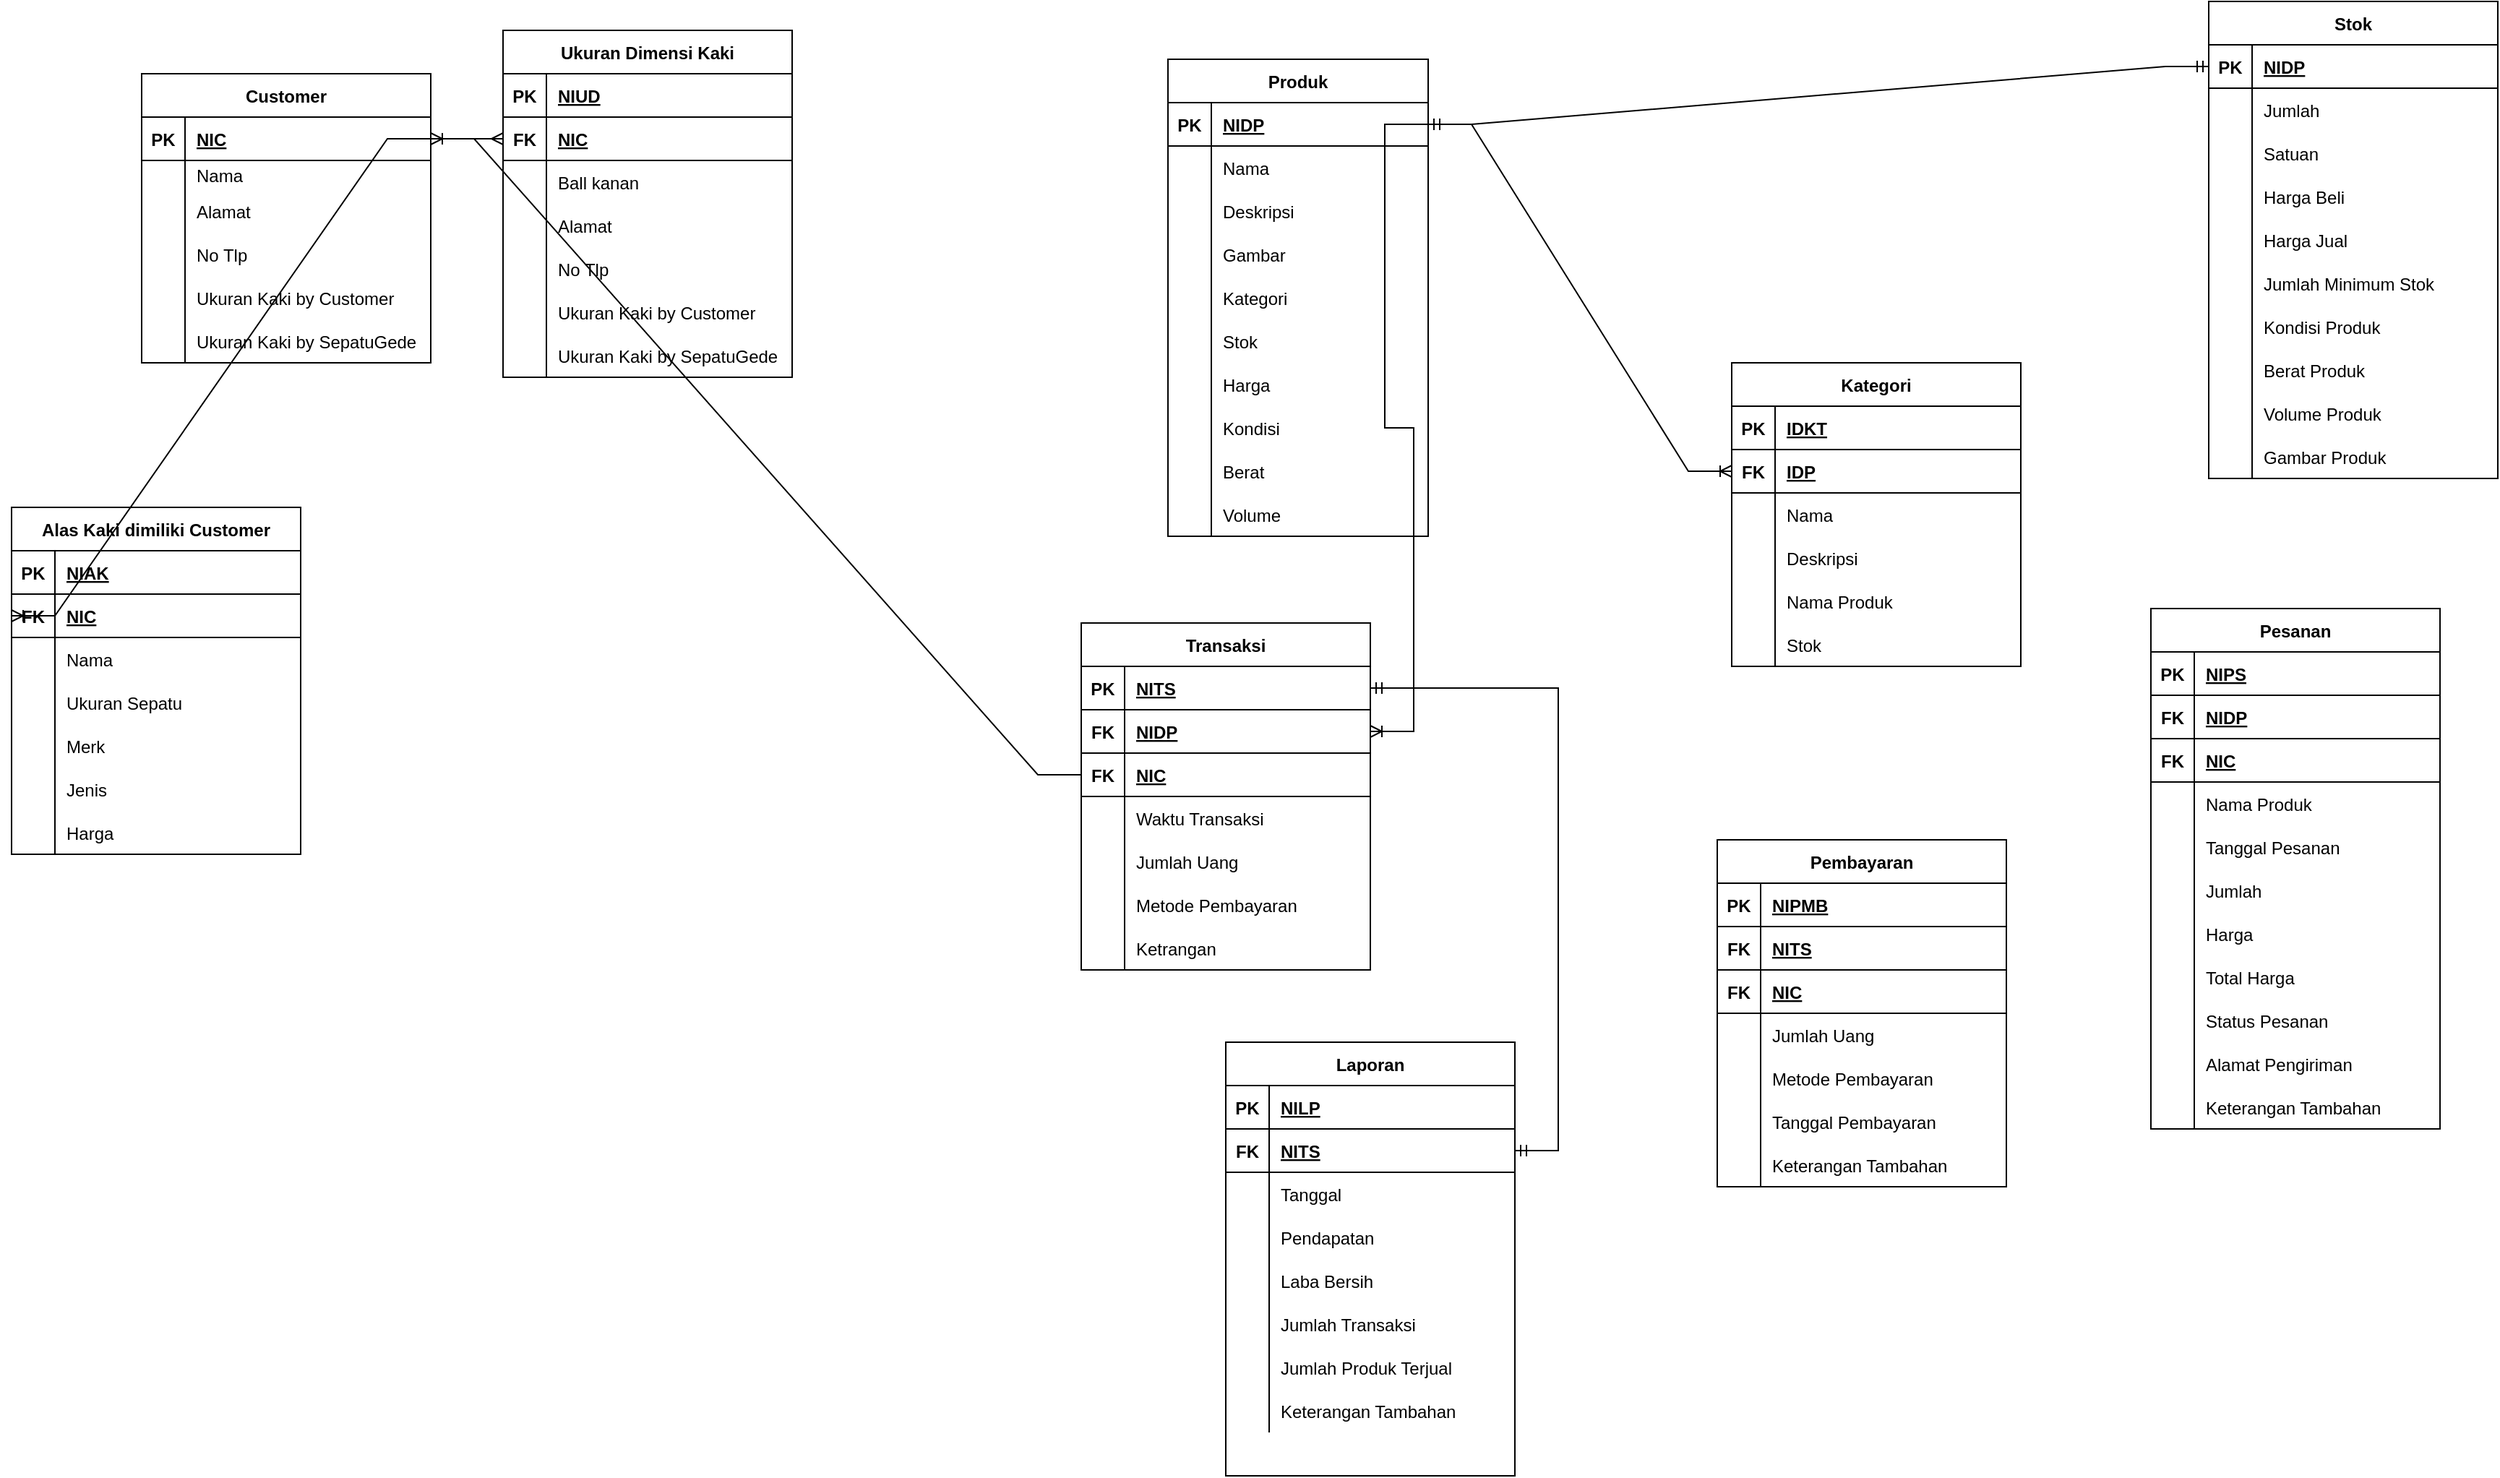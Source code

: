 <mxfile version="20.7.4" type="github">
  <diagram id="R2lEEEUBdFMjLlhIrx00" name="Page-1">
    <mxGraphModel dx="6070" dy="2260" grid="1" gridSize="10" guides="1" tooltips="1" connect="1" arrows="1" fold="1" page="1" pageScale="1" pageWidth="850" pageHeight="1100" math="0" shadow="0" extFonts="Permanent Marker^https://fonts.googleapis.com/css?family=Permanent+Marker">
      <root>
        <mxCell id="0" />
        <mxCell id="1" parent="0" />
        <mxCell id="wI239KjRIwQ3bR6DJSo1-2" value="Customer" style="shape=table;startSize=30;container=1;collapsible=1;childLayout=tableLayout;fixedRows=1;rowLines=0;fontStyle=1;align=center;resizeLast=1;" vertex="1" parent="1">
          <mxGeometry x="-800" y="50" width="200" height="200" as="geometry" />
        </mxCell>
        <mxCell id="wI239KjRIwQ3bR6DJSo1-3" value="" style="shape=tableRow;horizontal=0;startSize=0;swimlaneHead=0;swimlaneBody=0;fillColor=none;collapsible=0;dropTarget=0;points=[[0,0.5],[1,0.5]];portConstraint=eastwest;top=0;left=0;right=0;bottom=1;" vertex="1" parent="wI239KjRIwQ3bR6DJSo1-2">
          <mxGeometry y="30" width="200" height="30" as="geometry" />
        </mxCell>
        <mxCell id="wI239KjRIwQ3bR6DJSo1-4" value="PK" style="shape=partialRectangle;connectable=0;fillColor=none;top=0;left=0;bottom=0;right=0;fontStyle=1;overflow=hidden;" vertex="1" parent="wI239KjRIwQ3bR6DJSo1-3">
          <mxGeometry width="30" height="30" as="geometry">
            <mxRectangle width="30" height="30" as="alternateBounds" />
          </mxGeometry>
        </mxCell>
        <mxCell id="wI239KjRIwQ3bR6DJSo1-5" value="NIC" style="shape=partialRectangle;connectable=0;fillColor=none;top=0;left=0;bottom=0;right=0;align=left;spacingLeft=6;fontStyle=5;overflow=hidden;" vertex="1" parent="wI239KjRIwQ3bR6DJSo1-3">
          <mxGeometry x="30" width="170" height="30" as="geometry">
            <mxRectangle width="170" height="30" as="alternateBounds" />
          </mxGeometry>
        </mxCell>
        <mxCell id="wI239KjRIwQ3bR6DJSo1-6" value="" style="shape=tableRow;horizontal=0;startSize=0;swimlaneHead=0;swimlaneBody=0;fillColor=none;collapsible=0;dropTarget=0;points=[[0,0.5],[1,0.5]];portConstraint=eastwest;top=0;left=0;right=0;bottom=0;" vertex="1" parent="wI239KjRIwQ3bR6DJSo1-2">
          <mxGeometry y="60" width="200" height="20" as="geometry" />
        </mxCell>
        <mxCell id="wI239KjRIwQ3bR6DJSo1-7" value="" style="shape=partialRectangle;connectable=0;fillColor=none;top=0;left=0;bottom=0;right=0;editable=1;overflow=hidden;" vertex="1" parent="wI239KjRIwQ3bR6DJSo1-6">
          <mxGeometry width="30" height="20" as="geometry">
            <mxRectangle width="30" height="20" as="alternateBounds" />
          </mxGeometry>
        </mxCell>
        <mxCell id="wI239KjRIwQ3bR6DJSo1-8" value="Nama " style="shape=partialRectangle;connectable=0;fillColor=none;top=0;left=0;bottom=0;right=0;align=left;spacingLeft=6;overflow=hidden;" vertex="1" parent="wI239KjRIwQ3bR6DJSo1-6">
          <mxGeometry x="30" width="170" height="20" as="geometry">
            <mxRectangle width="170" height="20" as="alternateBounds" />
          </mxGeometry>
        </mxCell>
        <mxCell id="wI239KjRIwQ3bR6DJSo1-9" value="" style="shape=tableRow;horizontal=0;startSize=0;swimlaneHead=0;swimlaneBody=0;fillColor=none;collapsible=0;dropTarget=0;points=[[0,0.5],[1,0.5]];portConstraint=eastwest;top=0;left=0;right=0;bottom=0;" vertex="1" parent="wI239KjRIwQ3bR6DJSo1-2">
          <mxGeometry y="80" width="200" height="30" as="geometry" />
        </mxCell>
        <mxCell id="wI239KjRIwQ3bR6DJSo1-10" value="" style="shape=partialRectangle;connectable=0;fillColor=none;top=0;left=0;bottom=0;right=0;editable=1;overflow=hidden;" vertex="1" parent="wI239KjRIwQ3bR6DJSo1-9">
          <mxGeometry width="30" height="30" as="geometry">
            <mxRectangle width="30" height="30" as="alternateBounds" />
          </mxGeometry>
        </mxCell>
        <mxCell id="wI239KjRIwQ3bR6DJSo1-11" value="Alamat" style="shape=partialRectangle;connectable=0;fillColor=none;top=0;left=0;bottom=0;right=0;align=left;spacingLeft=6;overflow=hidden;" vertex="1" parent="wI239KjRIwQ3bR6DJSo1-9">
          <mxGeometry x="30" width="170" height="30" as="geometry">
            <mxRectangle width="170" height="30" as="alternateBounds" />
          </mxGeometry>
        </mxCell>
        <mxCell id="wI239KjRIwQ3bR6DJSo1-12" value="" style="shape=tableRow;horizontal=0;startSize=0;swimlaneHead=0;swimlaneBody=0;fillColor=none;collapsible=0;dropTarget=0;points=[[0,0.5],[1,0.5]];portConstraint=eastwest;top=0;left=0;right=0;bottom=0;" vertex="1" parent="wI239KjRIwQ3bR6DJSo1-2">
          <mxGeometry y="110" width="200" height="30" as="geometry" />
        </mxCell>
        <mxCell id="wI239KjRIwQ3bR6DJSo1-13" value="" style="shape=partialRectangle;connectable=0;fillColor=none;top=0;left=0;bottom=0;right=0;editable=1;overflow=hidden;" vertex="1" parent="wI239KjRIwQ3bR6DJSo1-12">
          <mxGeometry width="30" height="30" as="geometry">
            <mxRectangle width="30" height="30" as="alternateBounds" />
          </mxGeometry>
        </mxCell>
        <mxCell id="wI239KjRIwQ3bR6DJSo1-14" value="No Tlp" style="shape=partialRectangle;connectable=0;fillColor=none;top=0;left=0;bottom=0;right=0;align=left;spacingLeft=6;overflow=hidden;" vertex="1" parent="wI239KjRIwQ3bR6DJSo1-12">
          <mxGeometry x="30" width="170" height="30" as="geometry">
            <mxRectangle width="170" height="30" as="alternateBounds" />
          </mxGeometry>
        </mxCell>
        <mxCell id="wI239KjRIwQ3bR6DJSo1-15" value="" style="shape=tableRow;horizontal=0;startSize=0;swimlaneHead=0;swimlaneBody=0;fillColor=none;collapsible=0;dropTarget=0;points=[[0,0.5],[1,0.5]];portConstraint=eastwest;top=0;left=0;right=0;bottom=0;" vertex="1" parent="wI239KjRIwQ3bR6DJSo1-2">
          <mxGeometry y="140" width="200" height="30" as="geometry" />
        </mxCell>
        <mxCell id="wI239KjRIwQ3bR6DJSo1-16" value="" style="shape=partialRectangle;connectable=0;fillColor=none;top=0;left=0;bottom=0;right=0;editable=1;overflow=hidden;" vertex="1" parent="wI239KjRIwQ3bR6DJSo1-15">
          <mxGeometry width="30" height="30" as="geometry">
            <mxRectangle width="30" height="30" as="alternateBounds" />
          </mxGeometry>
        </mxCell>
        <mxCell id="wI239KjRIwQ3bR6DJSo1-17" value="Ukuran Kaki by Customer" style="shape=partialRectangle;connectable=0;fillColor=none;top=0;left=0;bottom=0;right=0;align=left;spacingLeft=6;overflow=hidden;" vertex="1" parent="wI239KjRIwQ3bR6DJSo1-15">
          <mxGeometry x="30" width="170" height="30" as="geometry">
            <mxRectangle width="170" height="30" as="alternateBounds" />
          </mxGeometry>
        </mxCell>
        <mxCell id="wI239KjRIwQ3bR6DJSo1-18" value="" style="shape=tableRow;horizontal=0;startSize=0;swimlaneHead=0;swimlaneBody=0;fillColor=none;collapsible=0;dropTarget=0;points=[[0,0.5],[1,0.5]];portConstraint=eastwest;top=0;left=0;right=0;bottom=0;" vertex="1" parent="wI239KjRIwQ3bR6DJSo1-2">
          <mxGeometry y="170" width="200" height="30" as="geometry" />
        </mxCell>
        <mxCell id="wI239KjRIwQ3bR6DJSo1-19" value="" style="shape=partialRectangle;connectable=0;fillColor=none;top=0;left=0;bottom=0;right=0;editable=1;overflow=hidden;" vertex="1" parent="wI239KjRIwQ3bR6DJSo1-18">
          <mxGeometry width="30" height="30" as="geometry">
            <mxRectangle width="30" height="30" as="alternateBounds" />
          </mxGeometry>
        </mxCell>
        <mxCell id="wI239KjRIwQ3bR6DJSo1-20" value="Ukuran Kaki by SepatuGede" style="shape=partialRectangle;connectable=0;fillColor=none;top=0;left=0;bottom=0;right=0;align=left;spacingLeft=6;overflow=hidden;" vertex="1" parent="wI239KjRIwQ3bR6DJSo1-18">
          <mxGeometry x="30" width="170" height="30" as="geometry">
            <mxRectangle width="170" height="30" as="alternateBounds" />
          </mxGeometry>
        </mxCell>
        <mxCell id="wI239KjRIwQ3bR6DJSo1-21" value="Alas Kaki dimiliki Customer" style="shape=table;startSize=30;container=1;collapsible=1;childLayout=tableLayout;fixedRows=1;rowLines=0;fontStyle=1;align=center;resizeLast=1;" vertex="1" parent="1">
          <mxGeometry x="-890" y="350" width="200" height="240" as="geometry" />
        </mxCell>
        <mxCell id="wI239KjRIwQ3bR6DJSo1-22" value="" style="shape=tableRow;horizontal=0;startSize=0;swimlaneHead=0;swimlaneBody=0;fillColor=none;collapsible=0;dropTarget=0;points=[[0,0.5],[1,0.5]];portConstraint=eastwest;top=0;left=0;right=0;bottom=1;" vertex="1" parent="wI239KjRIwQ3bR6DJSo1-21">
          <mxGeometry y="30" width="200" height="30" as="geometry" />
        </mxCell>
        <mxCell id="wI239KjRIwQ3bR6DJSo1-23" value="PK" style="shape=partialRectangle;connectable=0;fillColor=none;top=0;left=0;bottom=0;right=0;fontStyle=1;overflow=hidden;" vertex="1" parent="wI239KjRIwQ3bR6DJSo1-22">
          <mxGeometry width="30" height="30" as="geometry">
            <mxRectangle width="30" height="30" as="alternateBounds" />
          </mxGeometry>
        </mxCell>
        <mxCell id="wI239KjRIwQ3bR6DJSo1-24" value="NIAK" style="shape=partialRectangle;connectable=0;fillColor=none;top=0;left=0;bottom=0;right=0;align=left;spacingLeft=6;fontStyle=5;overflow=hidden;" vertex="1" parent="wI239KjRIwQ3bR6DJSo1-22">
          <mxGeometry x="30" width="170" height="30" as="geometry">
            <mxRectangle width="170" height="30" as="alternateBounds" />
          </mxGeometry>
        </mxCell>
        <mxCell id="wI239KjRIwQ3bR6DJSo1-25" value="" style="shape=tableRow;horizontal=0;startSize=0;swimlaneHead=0;swimlaneBody=0;fillColor=none;collapsible=0;dropTarget=0;points=[[0,0.5],[1,0.5]];portConstraint=eastwest;top=0;left=0;right=0;bottom=1;" vertex="1" parent="wI239KjRIwQ3bR6DJSo1-21">
          <mxGeometry y="60" width="200" height="30" as="geometry" />
        </mxCell>
        <mxCell id="wI239KjRIwQ3bR6DJSo1-26" value="FK" style="shape=partialRectangle;connectable=0;fillColor=none;top=0;left=0;bottom=0;right=0;fontStyle=1;overflow=hidden;" vertex="1" parent="wI239KjRIwQ3bR6DJSo1-25">
          <mxGeometry width="30" height="30" as="geometry">
            <mxRectangle width="30" height="30" as="alternateBounds" />
          </mxGeometry>
        </mxCell>
        <mxCell id="wI239KjRIwQ3bR6DJSo1-27" value="NIC" style="shape=partialRectangle;connectable=0;fillColor=none;top=0;left=0;bottom=0;right=0;align=left;spacingLeft=6;fontStyle=5;overflow=hidden;" vertex="1" parent="wI239KjRIwQ3bR6DJSo1-25">
          <mxGeometry x="30" width="170" height="30" as="geometry">
            <mxRectangle width="170" height="30" as="alternateBounds" />
          </mxGeometry>
        </mxCell>
        <mxCell id="wI239KjRIwQ3bR6DJSo1-28" value="" style="shape=tableRow;horizontal=0;startSize=0;swimlaneHead=0;swimlaneBody=0;fillColor=none;collapsible=0;dropTarget=0;points=[[0,0.5],[1,0.5]];portConstraint=eastwest;top=0;left=0;right=0;bottom=0;" vertex="1" parent="wI239KjRIwQ3bR6DJSo1-21">
          <mxGeometry y="90" width="200" height="30" as="geometry" />
        </mxCell>
        <mxCell id="wI239KjRIwQ3bR6DJSo1-29" value="" style="shape=partialRectangle;connectable=0;fillColor=none;top=0;left=0;bottom=0;right=0;editable=1;overflow=hidden;" vertex="1" parent="wI239KjRIwQ3bR6DJSo1-28">
          <mxGeometry width="30" height="30" as="geometry">
            <mxRectangle width="30" height="30" as="alternateBounds" />
          </mxGeometry>
        </mxCell>
        <mxCell id="wI239KjRIwQ3bR6DJSo1-30" value="Nama " style="shape=partialRectangle;connectable=0;fillColor=none;top=0;left=0;bottom=0;right=0;align=left;spacingLeft=6;overflow=hidden;" vertex="1" parent="wI239KjRIwQ3bR6DJSo1-28">
          <mxGeometry x="30" width="170" height="30" as="geometry">
            <mxRectangle width="170" height="30" as="alternateBounds" />
          </mxGeometry>
        </mxCell>
        <mxCell id="wI239KjRIwQ3bR6DJSo1-31" value="" style="shape=tableRow;horizontal=0;startSize=0;swimlaneHead=0;swimlaneBody=0;fillColor=none;collapsible=0;dropTarget=0;points=[[0,0.5],[1,0.5]];portConstraint=eastwest;top=0;left=0;right=0;bottom=0;" vertex="1" parent="wI239KjRIwQ3bR6DJSo1-21">
          <mxGeometry y="120" width="200" height="30" as="geometry" />
        </mxCell>
        <mxCell id="wI239KjRIwQ3bR6DJSo1-32" value="" style="shape=partialRectangle;connectable=0;fillColor=none;top=0;left=0;bottom=0;right=0;editable=1;overflow=hidden;" vertex="1" parent="wI239KjRIwQ3bR6DJSo1-31">
          <mxGeometry width="30" height="30" as="geometry">
            <mxRectangle width="30" height="30" as="alternateBounds" />
          </mxGeometry>
        </mxCell>
        <mxCell id="wI239KjRIwQ3bR6DJSo1-33" value="Ukuran Sepatu" style="shape=partialRectangle;connectable=0;fillColor=none;top=0;left=0;bottom=0;right=0;align=left;spacingLeft=6;overflow=hidden;" vertex="1" parent="wI239KjRIwQ3bR6DJSo1-31">
          <mxGeometry x="30" width="170" height="30" as="geometry">
            <mxRectangle width="170" height="30" as="alternateBounds" />
          </mxGeometry>
        </mxCell>
        <mxCell id="wI239KjRIwQ3bR6DJSo1-34" value="" style="shape=tableRow;horizontal=0;startSize=0;swimlaneHead=0;swimlaneBody=0;fillColor=none;collapsible=0;dropTarget=0;points=[[0,0.5],[1,0.5]];portConstraint=eastwest;top=0;left=0;right=0;bottom=0;" vertex="1" parent="wI239KjRIwQ3bR6DJSo1-21">
          <mxGeometry y="150" width="200" height="30" as="geometry" />
        </mxCell>
        <mxCell id="wI239KjRIwQ3bR6DJSo1-35" value="" style="shape=partialRectangle;connectable=0;fillColor=none;top=0;left=0;bottom=0;right=0;editable=1;overflow=hidden;" vertex="1" parent="wI239KjRIwQ3bR6DJSo1-34">
          <mxGeometry width="30" height="30" as="geometry">
            <mxRectangle width="30" height="30" as="alternateBounds" />
          </mxGeometry>
        </mxCell>
        <mxCell id="wI239KjRIwQ3bR6DJSo1-36" value="Merk" style="shape=partialRectangle;connectable=0;fillColor=none;top=0;left=0;bottom=0;right=0;align=left;spacingLeft=6;overflow=hidden;" vertex="1" parent="wI239KjRIwQ3bR6DJSo1-34">
          <mxGeometry x="30" width="170" height="30" as="geometry">
            <mxRectangle width="170" height="30" as="alternateBounds" />
          </mxGeometry>
        </mxCell>
        <mxCell id="wI239KjRIwQ3bR6DJSo1-37" value="" style="shape=tableRow;horizontal=0;startSize=0;swimlaneHead=0;swimlaneBody=0;fillColor=none;collapsible=0;dropTarget=0;points=[[0,0.5],[1,0.5]];portConstraint=eastwest;top=0;left=0;right=0;bottom=0;" vertex="1" parent="wI239KjRIwQ3bR6DJSo1-21">
          <mxGeometry y="180" width="200" height="30" as="geometry" />
        </mxCell>
        <mxCell id="wI239KjRIwQ3bR6DJSo1-38" value="" style="shape=partialRectangle;connectable=0;fillColor=none;top=0;left=0;bottom=0;right=0;editable=1;overflow=hidden;" vertex="1" parent="wI239KjRIwQ3bR6DJSo1-37">
          <mxGeometry width="30" height="30" as="geometry">
            <mxRectangle width="30" height="30" as="alternateBounds" />
          </mxGeometry>
        </mxCell>
        <mxCell id="wI239KjRIwQ3bR6DJSo1-39" value="Jenis" style="shape=partialRectangle;connectable=0;fillColor=none;top=0;left=0;bottom=0;right=0;align=left;spacingLeft=6;overflow=hidden;" vertex="1" parent="wI239KjRIwQ3bR6DJSo1-37">
          <mxGeometry x="30" width="170" height="30" as="geometry">
            <mxRectangle width="170" height="30" as="alternateBounds" />
          </mxGeometry>
        </mxCell>
        <mxCell id="wI239KjRIwQ3bR6DJSo1-40" value="" style="shape=tableRow;horizontal=0;startSize=0;swimlaneHead=0;swimlaneBody=0;fillColor=none;collapsible=0;dropTarget=0;points=[[0,0.5],[1,0.5]];portConstraint=eastwest;top=0;left=0;right=0;bottom=0;" vertex="1" parent="wI239KjRIwQ3bR6DJSo1-21">
          <mxGeometry y="210" width="200" height="30" as="geometry" />
        </mxCell>
        <mxCell id="wI239KjRIwQ3bR6DJSo1-41" value="" style="shape=partialRectangle;connectable=0;fillColor=none;top=0;left=0;bottom=0;right=0;editable=1;overflow=hidden;" vertex="1" parent="wI239KjRIwQ3bR6DJSo1-40">
          <mxGeometry width="30" height="30" as="geometry">
            <mxRectangle width="30" height="30" as="alternateBounds" />
          </mxGeometry>
        </mxCell>
        <mxCell id="wI239KjRIwQ3bR6DJSo1-42" value="Harga" style="shape=partialRectangle;connectable=0;fillColor=none;top=0;left=0;bottom=0;right=0;align=left;spacingLeft=6;overflow=hidden;" vertex="1" parent="wI239KjRIwQ3bR6DJSo1-40">
          <mxGeometry x="30" width="170" height="30" as="geometry">
            <mxRectangle width="170" height="30" as="alternateBounds" />
          </mxGeometry>
        </mxCell>
        <mxCell id="wI239KjRIwQ3bR6DJSo1-43" value="" style="edgeStyle=entityRelationEdgeStyle;fontSize=12;html=1;endArrow=ERoneToMany;rounded=0;entryX=0;entryY=0.5;entryDx=0;entryDy=0;exitX=1;exitY=0.5;exitDx=0;exitDy=0;" edge="1" parent="1" source="wI239KjRIwQ3bR6DJSo1-3" target="wI239KjRIwQ3bR6DJSo1-25">
          <mxGeometry width="100" height="100" relative="1" as="geometry">
            <mxPoint x="290" y="370" as="sourcePoint" />
            <mxPoint x="390" y="270" as="targetPoint" />
          </mxGeometry>
        </mxCell>
        <mxCell id="wI239KjRIwQ3bR6DJSo1-44" value="Ukuran Dimensi Kaki" style="shape=table;startSize=30;container=1;collapsible=1;childLayout=tableLayout;fixedRows=1;rowLines=0;fontStyle=1;align=center;resizeLast=1;" vertex="1" parent="1">
          <mxGeometry x="-550" y="20" width="200" height="240" as="geometry" />
        </mxCell>
        <mxCell id="wI239KjRIwQ3bR6DJSo1-45" value="" style="shape=tableRow;horizontal=0;startSize=0;swimlaneHead=0;swimlaneBody=0;fillColor=none;collapsible=0;dropTarget=0;points=[[0,0.5],[1,0.5]];portConstraint=eastwest;top=0;left=0;right=0;bottom=1;" vertex="1" parent="wI239KjRIwQ3bR6DJSo1-44">
          <mxGeometry y="30" width="200" height="30" as="geometry" />
        </mxCell>
        <mxCell id="wI239KjRIwQ3bR6DJSo1-46" value="PK" style="shape=partialRectangle;connectable=0;fillColor=none;top=0;left=0;bottom=0;right=0;fontStyle=1;overflow=hidden;" vertex="1" parent="wI239KjRIwQ3bR6DJSo1-45">
          <mxGeometry width="30" height="30" as="geometry">
            <mxRectangle width="30" height="30" as="alternateBounds" />
          </mxGeometry>
        </mxCell>
        <mxCell id="wI239KjRIwQ3bR6DJSo1-47" value="NIUD" style="shape=partialRectangle;connectable=0;fillColor=none;top=0;left=0;bottom=0;right=0;align=left;spacingLeft=6;fontStyle=5;overflow=hidden;" vertex="1" parent="wI239KjRIwQ3bR6DJSo1-45">
          <mxGeometry x="30" width="170" height="30" as="geometry">
            <mxRectangle width="170" height="30" as="alternateBounds" />
          </mxGeometry>
        </mxCell>
        <mxCell id="wI239KjRIwQ3bR6DJSo1-48" value="" style="shape=tableRow;horizontal=0;startSize=0;swimlaneHead=0;swimlaneBody=0;fillColor=none;collapsible=0;dropTarget=0;points=[[0,0.5],[1,0.5]];portConstraint=eastwest;top=0;left=0;right=0;bottom=1;" vertex="1" parent="wI239KjRIwQ3bR6DJSo1-44">
          <mxGeometry y="60" width="200" height="30" as="geometry" />
        </mxCell>
        <mxCell id="wI239KjRIwQ3bR6DJSo1-49" value="FK" style="shape=partialRectangle;connectable=0;fillColor=none;top=0;left=0;bottom=0;right=0;fontStyle=1;overflow=hidden;" vertex="1" parent="wI239KjRIwQ3bR6DJSo1-48">
          <mxGeometry width="30" height="30" as="geometry">
            <mxRectangle width="30" height="30" as="alternateBounds" />
          </mxGeometry>
        </mxCell>
        <mxCell id="wI239KjRIwQ3bR6DJSo1-50" value="NIC" style="shape=partialRectangle;connectable=0;fillColor=none;top=0;left=0;bottom=0;right=0;align=left;spacingLeft=6;fontStyle=5;overflow=hidden;" vertex="1" parent="wI239KjRIwQ3bR6DJSo1-48">
          <mxGeometry x="30" width="170" height="30" as="geometry">
            <mxRectangle width="170" height="30" as="alternateBounds" />
          </mxGeometry>
        </mxCell>
        <mxCell id="wI239KjRIwQ3bR6DJSo1-51" value="" style="shape=tableRow;horizontal=0;startSize=0;swimlaneHead=0;swimlaneBody=0;fillColor=none;collapsible=0;dropTarget=0;points=[[0,0.5],[1,0.5]];portConstraint=eastwest;top=0;left=0;right=0;bottom=0;" vertex="1" parent="wI239KjRIwQ3bR6DJSo1-44">
          <mxGeometry y="90" width="200" height="30" as="geometry" />
        </mxCell>
        <mxCell id="wI239KjRIwQ3bR6DJSo1-52" value="" style="shape=partialRectangle;connectable=0;fillColor=none;top=0;left=0;bottom=0;right=0;editable=1;overflow=hidden;" vertex="1" parent="wI239KjRIwQ3bR6DJSo1-51">
          <mxGeometry width="30" height="30" as="geometry">
            <mxRectangle width="30" height="30" as="alternateBounds" />
          </mxGeometry>
        </mxCell>
        <mxCell id="wI239KjRIwQ3bR6DJSo1-53" value="Ball kanan" style="shape=partialRectangle;connectable=0;fillColor=none;top=0;left=0;bottom=0;right=0;align=left;spacingLeft=6;overflow=hidden;" vertex="1" parent="wI239KjRIwQ3bR6DJSo1-51">
          <mxGeometry x="30" width="170" height="30" as="geometry">
            <mxRectangle width="170" height="30" as="alternateBounds" />
          </mxGeometry>
        </mxCell>
        <mxCell id="wI239KjRIwQ3bR6DJSo1-54" value="" style="shape=tableRow;horizontal=0;startSize=0;swimlaneHead=0;swimlaneBody=0;fillColor=none;collapsible=0;dropTarget=0;points=[[0,0.5],[1,0.5]];portConstraint=eastwest;top=0;left=0;right=0;bottom=0;" vertex="1" parent="wI239KjRIwQ3bR6DJSo1-44">
          <mxGeometry y="120" width="200" height="30" as="geometry" />
        </mxCell>
        <mxCell id="wI239KjRIwQ3bR6DJSo1-55" value="" style="shape=partialRectangle;connectable=0;fillColor=none;top=0;left=0;bottom=0;right=0;editable=1;overflow=hidden;" vertex="1" parent="wI239KjRIwQ3bR6DJSo1-54">
          <mxGeometry width="30" height="30" as="geometry">
            <mxRectangle width="30" height="30" as="alternateBounds" />
          </mxGeometry>
        </mxCell>
        <mxCell id="wI239KjRIwQ3bR6DJSo1-56" value="Alamat" style="shape=partialRectangle;connectable=0;fillColor=none;top=0;left=0;bottom=0;right=0;align=left;spacingLeft=6;overflow=hidden;" vertex="1" parent="wI239KjRIwQ3bR6DJSo1-54">
          <mxGeometry x="30" width="170" height="30" as="geometry">
            <mxRectangle width="170" height="30" as="alternateBounds" />
          </mxGeometry>
        </mxCell>
        <mxCell id="wI239KjRIwQ3bR6DJSo1-57" value="" style="shape=tableRow;horizontal=0;startSize=0;swimlaneHead=0;swimlaneBody=0;fillColor=none;collapsible=0;dropTarget=0;points=[[0,0.5],[1,0.5]];portConstraint=eastwest;top=0;left=0;right=0;bottom=0;" vertex="1" parent="wI239KjRIwQ3bR6DJSo1-44">
          <mxGeometry y="150" width="200" height="30" as="geometry" />
        </mxCell>
        <mxCell id="wI239KjRIwQ3bR6DJSo1-58" value="" style="shape=partialRectangle;connectable=0;fillColor=none;top=0;left=0;bottom=0;right=0;editable=1;overflow=hidden;" vertex="1" parent="wI239KjRIwQ3bR6DJSo1-57">
          <mxGeometry width="30" height="30" as="geometry">
            <mxRectangle width="30" height="30" as="alternateBounds" />
          </mxGeometry>
        </mxCell>
        <mxCell id="wI239KjRIwQ3bR6DJSo1-59" value="No Tlp" style="shape=partialRectangle;connectable=0;fillColor=none;top=0;left=0;bottom=0;right=0;align=left;spacingLeft=6;overflow=hidden;" vertex="1" parent="wI239KjRIwQ3bR6DJSo1-57">
          <mxGeometry x="30" width="170" height="30" as="geometry">
            <mxRectangle width="170" height="30" as="alternateBounds" />
          </mxGeometry>
        </mxCell>
        <mxCell id="wI239KjRIwQ3bR6DJSo1-60" value="" style="shape=tableRow;horizontal=0;startSize=0;swimlaneHead=0;swimlaneBody=0;fillColor=none;collapsible=0;dropTarget=0;points=[[0,0.5],[1,0.5]];portConstraint=eastwest;top=0;left=0;right=0;bottom=0;" vertex="1" parent="wI239KjRIwQ3bR6DJSo1-44">
          <mxGeometry y="180" width="200" height="30" as="geometry" />
        </mxCell>
        <mxCell id="wI239KjRIwQ3bR6DJSo1-61" value="" style="shape=partialRectangle;connectable=0;fillColor=none;top=0;left=0;bottom=0;right=0;editable=1;overflow=hidden;" vertex="1" parent="wI239KjRIwQ3bR6DJSo1-60">
          <mxGeometry width="30" height="30" as="geometry">
            <mxRectangle width="30" height="30" as="alternateBounds" />
          </mxGeometry>
        </mxCell>
        <mxCell id="wI239KjRIwQ3bR6DJSo1-62" value="Ukuran Kaki by Customer" style="shape=partialRectangle;connectable=0;fillColor=none;top=0;left=0;bottom=0;right=0;align=left;spacingLeft=6;overflow=hidden;" vertex="1" parent="wI239KjRIwQ3bR6DJSo1-60">
          <mxGeometry x="30" width="170" height="30" as="geometry">
            <mxRectangle width="170" height="30" as="alternateBounds" />
          </mxGeometry>
        </mxCell>
        <mxCell id="wI239KjRIwQ3bR6DJSo1-63" value="" style="shape=tableRow;horizontal=0;startSize=0;swimlaneHead=0;swimlaneBody=0;fillColor=none;collapsible=0;dropTarget=0;points=[[0,0.5],[1,0.5]];portConstraint=eastwest;top=0;left=0;right=0;bottom=0;" vertex="1" parent="wI239KjRIwQ3bR6DJSo1-44">
          <mxGeometry y="210" width="200" height="30" as="geometry" />
        </mxCell>
        <mxCell id="wI239KjRIwQ3bR6DJSo1-64" value="" style="shape=partialRectangle;connectable=0;fillColor=none;top=0;left=0;bottom=0;right=0;editable=1;overflow=hidden;" vertex="1" parent="wI239KjRIwQ3bR6DJSo1-63">
          <mxGeometry width="30" height="30" as="geometry">
            <mxRectangle width="30" height="30" as="alternateBounds" />
          </mxGeometry>
        </mxCell>
        <mxCell id="wI239KjRIwQ3bR6DJSo1-65" value="Ukuran Kaki by SepatuGede" style="shape=partialRectangle;connectable=0;fillColor=none;top=0;left=0;bottom=0;right=0;align=left;spacingLeft=6;overflow=hidden;" vertex="1" parent="wI239KjRIwQ3bR6DJSo1-63">
          <mxGeometry x="30" width="170" height="30" as="geometry">
            <mxRectangle width="170" height="30" as="alternateBounds" />
          </mxGeometry>
        </mxCell>
        <mxCell id="wI239KjRIwQ3bR6DJSo1-66" value="" style="edgeStyle=entityRelationEdgeStyle;fontSize=12;html=1;endArrow=ERmany;rounded=0;exitX=1;exitY=0.5;exitDx=0;exitDy=0;entryX=0;entryY=0.5;entryDx=0;entryDy=0;" edge="1" parent="1" source="wI239KjRIwQ3bR6DJSo1-3" target="wI239KjRIwQ3bR6DJSo1-48">
          <mxGeometry width="100" height="100" relative="1" as="geometry">
            <mxPoint x="290" y="600" as="sourcePoint" />
            <mxPoint x="390" y="500" as="targetPoint" />
          </mxGeometry>
        </mxCell>
        <mxCell id="wI239KjRIwQ3bR6DJSo1-67" value="Produk" style="shape=table;startSize=30;container=1;collapsible=1;childLayout=tableLayout;fixedRows=1;rowLines=0;fontStyle=1;align=center;resizeLast=1;" vertex="1" parent="1">
          <mxGeometry x="-90" y="40" width="180" height="330" as="geometry" />
        </mxCell>
        <mxCell id="wI239KjRIwQ3bR6DJSo1-68" value="" style="shape=tableRow;horizontal=0;startSize=0;swimlaneHead=0;swimlaneBody=0;fillColor=none;collapsible=0;dropTarget=0;points=[[0,0.5],[1,0.5]];portConstraint=eastwest;top=0;left=0;right=0;bottom=1;" vertex="1" parent="wI239KjRIwQ3bR6DJSo1-67">
          <mxGeometry y="30" width="180" height="30" as="geometry" />
        </mxCell>
        <mxCell id="wI239KjRIwQ3bR6DJSo1-69" value="PK" style="shape=partialRectangle;connectable=0;fillColor=none;top=0;left=0;bottom=0;right=0;fontStyle=1;overflow=hidden;" vertex="1" parent="wI239KjRIwQ3bR6DJSo1-68">
          <mxGeometry width="30" height="30" as="geometry">
            <mxRectangle width="30" height="30" as="alternateBounds" />
          </mxGeometry>
        </mxCell>
        <mxCell id="wI239KjRIwQ3bR6DJSo1-70" value="NIDP" style="shape=partialRectangle;connectable=0;fillColor=none;top=0;left=0;bottom=0;right=0;align=left;spacingLeft=6;fontStyle=5;overflow=hidden;" vertex="1" parent="wI239KjRIwQ3bR6DJSo1-68">
          <mxGeometry x="30" width="150" height="30" as="geometry">
            <mxRectangle width="150" height="30" as="alternateBounds" />
          </mxGeometry>
        </mxCell>
        <mxCell id="wI239KjRIwQ3bR6DJSo1-71" value="" style="shape=tableRow;horizontal=0;startSize=0;swimlaneHead=0;swimlaneBody=0;fillColor=none;collapsible=0;dropTarget=0;points=[[0,0.5],[1,0.5]];portConstraint=eastwest;top=0;left=0;right=0;bottom=0;" vertex="1" parent="wI239KjRIwQ3bR6DJSo1-67">
          <mxGeometry y="60" width="180" height="30" as="geometry" />
        </mxCell>
        <mxCell id="wI239KjRIwQ3bR6DJSo1-72" value="" style="shape=partialRectangle;connectable=0;fillColor=none;top=0;left=0;bottom=0;right=0;editable=1;overflow=hidden;" vertex="1" parent="wI239KjRIwQ3bR6DJSo1-71">
          <mxGeometry width="30" height="30" as="geometry">
            <mxRectangle width="30" height="30" as="alternateBounds" />
          </mxGeometry>
        </mxCell>
        <mxCell id="wI239KjRIwQ3bR6DJSo1-73" value="Nama" style="shape=partialRectangle;connectable=0;fillColor=none;top=0;left=0;bottom=0;right=0;align=left;spacingLeft=6;overflow=hidden;" vertex="1" parent="wI239KjRIwQ3bR6DJSo1-71">
          <mxGeometry x="30" width="150" height="30" as="geometry">
            <mxRectangle width="150" height="30" as="alternateBounds" />
          </mxGeometry>
        </mxCell>
        <mxCell id="wI239KjRIwQ3bR6DJSo1-74" value="" style="shape=tableRow;horizontal=0;startSize=0;swimlaneHead=0;swimlaneBody=0;fillColor=none;collapsible=0;dropTarget=0;points=[[0,0.5],[1,0.5]];portConstraint=eastwest;top=0;left=0;right=0;bottom=0;" vertex="1" parent="wI239KjRIwQ3bR6DJSo1-67">
          <mxGeometry y="90" width="180" height="30" as="geometry" />
        </mxCell>
        <mxCell id="wI239KjRIwQ3bR6DJSo1-75" value="" style="shape=partialRectangle;connectable=0;fillColor=none;top=0;left=0;bottom=0;right=0;editable=1;overflow=hidden;" vertex="1" parent="wI239KjRIwQ3bR6DJSo1-74">
          <mxGeometry width="30" height="30" as="geometry">
            <mxRectangle width="30" height="30" as="alternateBounds" />
          </mxGeometry>
        </mxCell>
        <mxCell id="wI239KjRIwQ3bR6DJSo1-76" value="Deskripsi" style="shape=partialRectangle;connectable=0;fillColor=none;top=0;left=0;bottom=0;right=0;align=left;spacingLeft=6;overflow=hidden;" vertex="1" parent="wI239KjRIwQ3bR6DJSo1-74">
          <mxGeometry x="30" width="150" height="30" as="geometry">
            <mxRectangle width="150" height="30" as="alternateBounds" />
          </mxGeometry>
        </mxCell>
        <mxCell id="wI239KjRIwQ3bR6DJSo1-77" value="" style="shape=tableRow;horizontal=0;startSize=0;swimlaneHead=0;swimlaneBody=0;fillColor=none;collapsible=0;dropTarget=0;points=[[0,0.5],[1,0.5]];portConstraint=eastwest;top=0;left=0;right=0;bottom=0;" vertex="1" parent="wI239KjRIwQ3bR6DJSo1-67">
          <mxGeometry y="120" width="180" height="30" as="geometry" />
        </mxCell>
        <mxCell id="wI239KjRIwQ3bR6DJSo1-78" value="" style="shape=partialRectangle;connectable=0;fillColor=none;top=0;left=0;bottom=0;right=0;editable=1;overflow=hidden;" vertex="1" parent="wI239KjRIwQ3bR6DJSo1-77">
          <mxGeometry width="30" height="30" as="geometry">
            <mxRectangle width="30" height="30" as="alternateBounds" />
          </mxGeometry>
        </mxCell>
        <mxCell id="wI239KjRIwQ3bR6DJSo1-79" value="Gambar" style="shape=partialRectangle;connectable=0;fillColor=none;top=0;left=0;bottom=0;right=0;align=left;spacingLeft=6;overflow=hidden;" vertex="1" parent="wI239KjRIwQ3bR6DJSo1-77">
          <mxGeometry x="30" width="150" height="30" as="geometry">
            <mxRectangle width="150" height="30" as="alternateBounds" />
          </mxGeometry>
        </mxCell>
        <mxCell id="wI239KjRIwQ3bR6DJSo1-80" value="" style="shape=tableRow;horizontal=0;startSize=0;swimlaneHead=0;swimlaneBody=0;fillColor=none;collapsible=0;dropTarget=0;points=[[0,0.5],[1,0.5]];portConstraint=eastwest;top=0;left=0;right=0;bottom=0;" vertex="1" parent="wI239KjRIwQ3bR6DJSo1-67">
          <mxGeometry y="150" width="180" height="30" as="geometry" />
        </mxCell>
        <mxCell id="wI239KjRIwQ3bR6DJSo1-81" value="" style="shape=partialRectangle;connectable=0;fillColor=none;top=0;left=0;bottom=0;right=0;editable=1;overflow=hidden;" vertex="1" parent="wI239KjRIwQ3bR6DJSo1-80">
          <mxGeometry width="30" height="30" as="geometry">
            <mxRectangle width="30" height="30" as="alternateBounds" />
          </mxGeometry>
        </mxCell>
        <mxCell id="wI239KjRIwQ3bR6DJSo1-82" value="Kategori" style="shape=partialRectangle;connectable=0;fillColor=none;top=0;left=0;bottom=0;right=0;align=left;spacingLeft=6;overflow=hidden;" vertex="1" parent="wI239KjRIwQ3bR6DJSo1-80">
          <mxGeometry x="30" width="150" height="30" as="geometry">
            <mxRectangle width="150" height="30" as="alternateBounds" />
          </mxGeometry>
        </mxCell>
        <mxCell id="wI239KjRIwQ3bR6DJSo1-83" value="" style="shape=tableRow;horizontal=0;startSize=0;swimlaneHead=0;swimlaneBody=0;fillColor=none;collapsible=0;dropTarget=0;points=[[0,0.5],[1,0.5]];portConstraint=eastwest;top=0;left=0;right=0;bottom=0;" vertex="1" parent="wI239KjRIwQ3bR6DJSo1-67">
          <mxGeometry y="180" width="180" height="30" as="geometry" />
        </mxCell>
        <mxCell id="wI239KjRIwQ3bR6DJSo1-84" value="" style="shape=partialRectangle;connectable=0;fillColor=none;top=0;left=0;bottom=0;right=0;editable=1;overflow=hidden;" vertex="1" parent="wI239KjRIwQ3bR6DJSo1-83">
          <mxGeometry width="30" height="30" as="geometry">
            <mxRectangle width="30" height="30" as="alternateBounds" />
          </mxGeometry>
        </mxCell>
        <mxCell id="wI239KjRIwQ3bR6DJSo1-85" value="Stok" style="shape=partialRectangle;connectable=0;fillColor=none;top=0;left=0;bottom=0;right=0;align=left;spacingLeft=6;overflow=hidden;" vertex="1" parent="wI239KjRIwQ3bR6DJSo1-83">
          <mxGeometry x="30" width="150" height="30" as="geometry">
            <mxRectangle width="150" height="30" as="alternateBounds" />
          </mxGeometry>
        </mxCell>
        <mxCell id="wI239KjRIwQ3bR6DJSo1-86" value="" style="shape=tableRow;horizontal=0;startSize=0;swimlaneHead=0;swimlaneBody=0;fillColor=none;collapsible=0;dropTarget=0;points=[[0,0.5],[1,0.5]];portConstraint=eastwest;top=0;left=0;right=0;bottom=0;" vertex="1" parent="wI239KjRIwQ3bR6DJSo1-67">
          <mxGeometry y="210" width="180" height="30" as="geometry" />
        </mxCell>
        <mxCell id="wI239KjRIwQ3bR6DJSo1-87" value="" style="shape=partialRectangle;connectable=0;fillColor=none;top=0;left=0;bottom=0;right=0;editable=1;overflow=hidden;" vertex="1" parent="wI239KjRIwQ3bR6DJSo1-86">
          <mxGeometry width="30" height="30" as="geometry">
            <mxRectangle width="30" height="30" as="alternateBounds" />
          </mxGeometry>
        </mxCell>
        <mxCell id="wI239KjRIwQ3bR6DJSo1-88" value="Harga" style="shape=partialRectangle;connectable=0;fillColor=none;top=0;left=0;bottom=0;right=0;align=left;spacingLeft=6;overflow=hidden;" vertex="1" parent="wI239KjRIwQ3bR6DJSo1-86">
          <mxGeometry x="30" width="150" height="30" as="geometry">
            <mxRectangle width="150" height="30" as="alternateBounds" />
          </mxGeometry>
        </mxCell>
        <mxCell id="wI239KjRIwQ3bR6DJSo1-287" value="" style="shape=tableRow;horizontal=0;startSize=0;swimlaneHead=0;swimlaneBody=0;fillColor=none;collapsible=0;dropTarget=0;points=[[0,0.5],[1,0.5]];portConstraint=eastwest;top=0;left=0;right=0;bottom=0;" vertex="1" parent="wI239KjRIwQ3bR6DJSo1-67">
          <mxGeometry y="240" width="180" height="30" as="geometry" />
        </mxCell>
        <mxCell id="wI239KjRIwQ3bR6DJSo1-288" value="" style="shape=partialRectangle;connectable=0;fillColor=none;top=0;left=0;bottom=0;right=0;editable=1;overflow=hidden;" vertex="1" parent="wI239KjRIwQ3bR6DJSo1-287">
          <mxGeometry width="30" height="30" as="geometry">
            <mxRectangle width="30" height="30" as="alternateBounds" />
          </mxGeometry>
        </mxCell>
        <mxCell id="wI239KjRIwQ3bR6DJSo1-289" value="Kondisi" style="shape=partialRectangle;connectable=0;fillColor=none;top=0;left=0;bottom=0;right=0;align=left;spacingLeft=6;overflow=hidden;" vertex="1" parent="wI239KjRIwQ3bR6DJSo1-287">
          <mxGeometry x="30" width="150" height="30" as="geometry">
            <mxRectangle width="150" height="30" as="alternateBounds" />
          </mxGeometry>
        </mxCell>
        <mxCell id="wI239KjRIwQ3bR6DJSo1-290" value="" style="shape=tableRow;horizontal=0;startSize=0;swimlaneHead=0;swimlaneBody=0;fillColor=none;collapsible=0;dropTarget=0;points=[[0,0.5],[1,0.5]];portConstraint=eastwest;top=0;left=0;right=0;bottom=0;" vertex="1" parent="wI239KjRIwQ3bR6DJSo1-67">
          <mxGeometry y="270" width="180" height="30" as="geometry" />
        </mxCell>
        <mxCell id="wI239KjRIwQ3bR6DJSo1-291" value="" style="shape=partialRectangle;connectable=0;fillColor=none;top=0;left=0;bottom=0;right=0;editable=1;overflow=hidden;" vertex="1" parent="wI239KjRIwQ3bR6DJSo1-290">
          <mxGeometry width="30" height="30" as="geometry">
            <mxRectangle width="30" height="30" as="alternateBounds" />
          </mxGeometry>
        </mxCell>
        <mxCell id="wI239KjRIwQ3bR6DJSo1-292" value="Berat " style="shape=partialRectangle;connectable=0;fillColor=none;top=0;left=0;bottom=0;right=0;align=left;spacingLeft=6;overflow=hidden;" vertex="1" parent="wI239KjRIwQ3bR6DJSo1-290">
          <mxGeometry x="30" width="150" height="30" as="geometry">
            <mxRectangle width="150" height="30" as="alternateBounds" />
          </mxGeometry>
        </mxCell>
        <mxCell id="wI239KjRIwQ3bR6DJSo1-293" value="" style="shape=tableRow;horizontal=0;startSize=0;swimlaneHead=0;swimlaneBody=0;fillColor=none;collapsible=0;dropTarget=0;points=[[0,0.5],[1,0.5]];portConstraint=eastwest;top=0;left=0;right=0;bottom=0;" vertex="1" parent="wI239KjRIwQ3bR6DJSo1-67">
          <mxGeometry y="300" width="180" height="30" as="geometry" />
        </mxCell>
        <mxCell id="wI239KjRIwQ3bR6DJSo1-294" value="" style="shape=partialRectangle;connectable=0;fillColor=none;top=0;left=0;bottom=0;right=0;editable=1;overflow=hidden;" vertex="1" parent="wI239KjRIwQ3bR6DJSo1-293">
          <mxGeometry width="30" height="30" as="geometry">
            <mxRectangle width="30" height="30" as="alternateBounds" />
          </mxGeometry>
        </mxCell>
        <mxCell id="wI239KjRIwQ3bR6DJSo1-295" value="Volume" style="shape=partialRectangle;connectable=0;fillColor=none;top=0;left=0;bottom=0;right=0;align=left;spacingLeft=6;overflow=hidden;" vertex="1" parent="wI239KjRIwQ3bR6DJSo1-293">
          <mxGeometry x="30" width="150" height="30" as="geometry">
            <mxRectangle width="150" height="30" as="alternateBounds" />
          </mxGeometry>
        </mxCell>
        <mxCell id="wI239KjRIwQ3bR6DJSo1-89" value="Kategori" style="shape=table;startSize=30;container=1;collapsible=1;childLayout=tableLayout;fixedRows=1;rowLines=0;fontStyle=1;align=center;resizeLast=1;" vertex="1" parent="1">
          <mxGeometry x="300" y="250" width="200" height="210" as="geometry" />
        </mxCell>
        <mxCell id="wI239KjRIwQ3bR6DJSo1-90" value="" style="shape=tableRow;horizontal=0;startSize=0;swimlaneHead=0;swimlaneBody=0;fillColor=none;collapsible=0;dropTarget=0;points=[[0,0.5],[1,0.5]];portConstraint=eastwest;top=0;left=0;right=0;bottom=1;" vertex="1" parent="wI239KjRIwQ3bR6DJSo1-89">
          <mxGeometry y="30" width="200" height="30" as="geometry" />
        </mxCell>
        <mxCell id="wI239KjRIwQ3bR6DJSo1-91" value="PK" style="shape=partialRectangle;connectable=0;fillColor=none;top=0;left=0;bottom=0;right=0;fontStyle=1;overflow=hidden;" vertex="1" parent="wI239KjRIwQ3bR6DJSo1-90">
          <mxGeometry width="30" height="30" as="geometry">
            <mxRectangle width="30" height="30" as="alternateBounds" />
          </mxGeometry>
        </mxCell>
        <mxCell id="wI239KjRIwQ3bR6DJSo1-92" value="IDKT" style="shape=partialRectangle;connectable=0;fillColor=none;top=0;left=0;bottom=0;right=0;align=left;spacingLeft=6;fontStyle=5;overflow=hidden;" vertex="1" parent="wI239KjRIwQ3bR6DJSo1-90">
          <mxGeometry x="30" width="170" height="30" as="geometry">
            <mxRectangle width="170" height="30" as="alternateBounds" />
          </mxGeometry>
        </mxCell>
        <mxCell id="wI239KjRIwQ3bR6DJSo1-93" value="" style="shape=tableRow;horizontal=0;startSize=0;swimlaneHead=0;swimlaneBody=0;fillColor=none;collapsible=0;dropTarget=0;points=[[0,0.5],[1,0.5]];portConstraint=eastwest;top=0;left=0;right=0;bottom=1;" vertex="1" parent="wI239KjRIwQ3bR6DJSo1-89">
          <mxGeometry y="60" width="200" height="30" as="geometry" />
        </mxCell>
        <mxCell id="wI239KjRIwQ3bR6DJSo1-94" value="FK" style="shape=partialRectangle;connectable=0;fillColor=none;top=0;left=0;bottom=0;right=0;fontStyle=1;overflow=hidden;" vertex="1" parent="wI239KjRIwQ3bR6DJSo1-93">
          <mxGeometry width="30" height="30" as="geometry">
            <mxRectangle width="30" height="30" as="alternateBounds" />
          </mxGeometry>
        </mxCell>
        <mxCell id="wI239KjRIwQ3bR6DJSo1-95" value="IDP" style="shape=partialRectangle;connectable=0;fillColor=none;top=0;left=0;bottom=0;right=0;align=left;spacingLeft=6;fontStyle=5;overflow=hidden;" vertex="1" parent="wI239KjRIwQ3bR6DJSo1-93">
          <mxGeometry x="30" width="170" height="30" as="geometry">
            <mxRectangle width="170" height="30" as="alternateBounds" />
          </mxGeometry>
        </mxCell>
        <mxCell id="wI239KjRIwQ3bR6DJSo1-96" value="" style="shape=tableRow;horizontal=0;startSize=0;swimlaneHead=0;swimlaneBody=0;fillColor=none;collapsible=0;dropTarget=0;points=[[0,0.5],[1,0.5]];portConstraint=eastwest;top=0;left=0;right=0;bottom=0;" vertex="1" parent="wI239KjRIwQ3bR6DJSo1-89">
          <mxGeometry y="90" width="200" height="30" as="geometry" />
        </mxCell>
        <mxCell id="wI239KjRIwQ3bR6DJSo1-97" value="" style="shape=partialRectangle;connectable=0;fillColor=none;top=0;left=0;bottom=0;right=0;editable=1;overflow=hidden;" vertex="1" parent="wI239KjRIwQ3bR6DJSo1-96">
          <mxGeometry width="30" height="30" as="geometry">
            <mxRectangle width="30" height="30" as="alternateBounds" />
          </mxGeometry>
        </mxCell>
        <mxCell id="wI239KjRIwQ3bR6DJSo1-98" value="Nama " style="shape=partialRectangle;connectable=0;fillColor=none;top=0;left=0;bottom=0;right=0;align=left;spacingLeft=6;overflow=hidden;" vertex="1" parent="wI239KjRIwQ3bR6DJSo1-96">
          <mxGeometry x="30" width="170" height="30" as="geometry">
            <mxRectangle width="170" height="30" as="alternateBounds" />
          </mxGeometry>
        </mxCell>
        <mxCell id="wI239KjRIwQ3bR6DJSo1-99" value="" style="shape=tableRow;horizontal=0;startSize=0;swimlaneHead=0;swimlaneBody=0;fillColor=none;collapsible=0;dropTarget=0;points=[[0,0.5],[1,0.5]];portConstraint=eastwest;top=0;left=0;right=0;bottom=0;" vertex="1" parent="wI239KjRIwQ3bR6DJSo1-89">
          <mxGeometry y="120" width="200" height="30" as="geometry" />
        </mxCell>
        <mxCell id="wI239KjRIwQ3bR6DJSo1-100" value="" style="shape=partialRectangle;connectable=0;fillColor=none;top=0;left=0;bottom=0;right=0;editable=1;overflow=hidden;" vertex="1" parent="wI239KjRIwQ3bR6DJSo1-99">
          <mxGeometry width="30" height="30" as="geometry">
            <mxRectangle width="30" height="30" as="alternateBounds" />
          </mxGeometry>
        </mxCell>
        <mxCell id="wI239KjRIwQ3bR6DJSo1-101" value="Deskripsi" style="shape=partialRectangle;connectable=0;fillColor=none;top=0;left=0;bottom=0;right=0;align=left;spacingLeft=6;overflow=hidden;" vertex="1" parent="wI239KjRIwQ3bR6DJSo1-99">
          <mxGeometry x="30" width="170" height="30" as="geometry">
            <mxRectangle width="170" height="30" as="alternateBounds" />
          </mxGeometry>
        </mxCell>
        <mxCell id="wI239KjRIwQ3bR6DJSo1-102" value="" style="shape=tableRow;horizontal=0;startSize=0;swimlaneHead=0;swimlaneBody=0;fillColor=none;collapsible=0;dropTarget=0;points=[[0,0.5],[1,0.5]];portConstraint=eastwest;top=0;left=0;right=0;bottom=0;" vertex="1" parent="wI239KjRIwQ3bR6DJSo1-89">
          <mxGeometry y="150" width="200" height="30" as="geometry" />
        </mxCell>
        <mxCell id="wI239KjRIwQ3bR6DJSo1-103" value="" style="shape=partialRectangle;connectable=0;fillColor=none;top=0;left=0;bottom=0;right=0;editable=1;overflow=hidden;" vertex="1" parent="wI239KjRIwQ3bR6DJSo1-102">
          <mxGeometry width="30" height="30" as="geometry">
            <mxRectangle width="30" height="30" as="alternateBounds" />
          </mxGeometry>
        </mxCell>
        <mxCell id="wI239KjRIwQ3bR6DJSo1-104" value="Nama Produk" style="shape=partialRectangle;connectable=0;fillColor=none;top=0;left=0;bottom=0;right=0;align=left;spacingLeft=6;overflow=hidden;" vertex="1" parent="wI239KjRIwQ3bR6DJSo1-102">
          <mxGeometry x="30" width="170" height="30" as="geometry">
            <mxRectangle width="170" height="30" as="alternateBounds" />
          </mxGeometry>
        </mxCell>
        <mxCell id="wI239KjRIwQ3bR6DJSo1-105" value="" style="shape=tableRow;horizontal=0;startSize=0;swimlaneHead=0;swimlaneBody=0;fillColor=none;collapsible=0;dropTarget=0;points=[[0,0.5],[1,0.5]];portConstraint=eastwest;top=0;left=0;right=0;bottom=0;" vertex="1" parent="wI239KjRIwQ3bR6DJSo1-89">
          <mxGeometry y="180" width="200" height="30" as="geometry" />
        </mxCell>
        <mxCell id="wI239KjRIwQ3bR6DJSo1-106" value="" style="shape=partialRectangle;connectable=0;fillColor=none;top=0;left=0;bottom=0;right=0;editable=1;overflow=hidden;" vertex="1" parent="wI239KjRIwQ3bR6DJSo1-105">
          <mxGeometry width="30" height="30" as="geometry">
            <mxRectangle width="30" height="30" as="alternateBounds" />
          </mxGeometry>
        </mxCell>
        <mxCell id="wI239KjRIwQ3bR6DJSo1-107" value="Stok" style="shape=partialRectangle;connectable=0;fillColor=none;top=0;left=0;bottom=0;right=0;align=left;spacingLeft=6;overflow=hidden;" vertex="1" parent="wI239KjRIwQ3bR6DJSo1-105">
          <mxGeometry x="30" width="170" height="30" as="geometry">
            <mxRectangle width="170" height="30" as="alternateBounds" />
          </mxGeometry>
        </mxCell>
        <mxCell id="wI239KjRIwQ3bR6DJSo1-108" value="" style="edgeStyle=entityRelationEdgeStyle;fontSize=12;html=1;endArrow=ERoneToMany;rounded=0;exitX=1;exitY=0.5;exitDx=0;exitDy=0;" edge="1" parent="1" source="wI239KjRIwQ3bR6DJSo1-68" target="wI239KjRIwQ3bR6DJSo1-93">
          <mxGeometry width="100" height="100" relative="1" as="geometry">
            <mxPoint x="-30" y="290" as="sourcePoint" />
            <mxPoint x="70" y="190" as="targetPoint" />
          </mxGeometry>
        </mxCell>
        <mxCell id="wI239KjRIwQ3bR6DJSo1-109" value="Pesanan" style="shape=table;startSize=30;container=1;collapsible=1;childLayout=tableLayout;fixedRows=1;rowLines=0;fontStyle=1;align=center;resizeLast=1;" vertex="1" parent="1">
          <mxGeometry x="590" y="420" width="200" height="360" as="geometry" />
        </mxCell>
        <mxCell id="wI239KjRIwQ3bR6DJSo1-110" value="" style="shape=tableRow;horizontal=0;startSize=0;swimlaneHead=0;swimlaneBody=0;fillColor=none;collapsible=0;dropTarget=0;points=[[0,0.5],[1,0.5]];portConstraint=eastwest;top=0;left=0;right=0;bottom=1;" vertex="1" parent="wI239KjRIwQ3bR6DJSo1-109">
          <mxGeometry y="30" width="200" height="30" as="geometry" />
        </mxCell>
        <mxCell id="wI239KjRIwQ3bR6DJSo1-111" value="PK" style="shape=partialRectangle;connectable=0;fillColor=none;top=0;left=0;bottom=0;right=0;fontStyle=1;overflow=hidden;" vertex="1" parent="wI239KjRIwQ3bR6DJSo1-110">
          <mxGeometry width="30" height="30" as="geometry">
            <mxRectangle width="30" height="30" as="alternateBounds" />
          </mxGeometry>
        </mxCell>
        <mxCell id="wI239KjRIwQ3bR6DJSo1-112" value="NIPS" style="shape=partialRectangle;connectable=0;fillColor=none;top=0;left=0;bottom=0;right=0;align=left;spacingLeft=6;fontStyle=5;overflow=hidden;" vertex="1" parent="wI239KjRIwQ3bR6DJSo1-110">
          <mxGeometry x="30" width="170" height="30" as="geometry">
            <mxRectangle width="170" height="30" as="alternateBounds" />
          </mxGeometry>
        </mxCell>
        <mxCell id="wI239KjRIwQ3bR6DJSo1-113" value="" style="shape=tableRow;horizontal=0;startSize=0;swimlaneHead=0;swimlaneBody=0;fillColor=none;collapsible=0;dropTarget=0;points=[[0,0.5],[1,0.5]];portConstraint=eastwest;top=0;left=0;right=0;bottom=1;" vertex="1" parent="wI239KjRIwQ3bR6DJSo1-109">
          <mxGeometry y="60" width="200" height="30" as="geometry" />
        </mxCell>
        <mxCell id="wI239KjRIwQ3bR6DJSo1-114" value="FK" style="shape=partialRectangle;connectable=0;fillColor=none;top=0;left=0;bottom=0;right=0;fontStyle=1;overflow=hidden;" vertex="1" parent="wI239KjRIwQ3bR6DJSo1-113">
          <mxGeometry width="30" height="30" as="geometry">
            <mxRectangle width="30" height="30" as="alternateBounds" />
          </mxGeometry>
        </mxCell>
        <mxCell id="wI239KjRIwQ3bR6DJSo1-115" value="NIDP" style="shape=partialRectangle;connectable=0;fillColor=none;top=0;left=0;bottom=0;right=0;align=left;spacingLeft=6;fontStyle=5;overflow=hidden;" vertex="1" parent="wI239KjRIwQ3bR6DJSo1-113">
          <mxGeometry x="30" width="170" height="30" as="geometry">
            <mxRectangle width="170" height="30" as="alternateBounds" />
          </mxGeometry>
        </mxCell>
        <mxCell id="wI239KjRIwQ3bR6DJSo1-134" value="" style="shape=tableRow;horizontal=0;startSize=0;swimlaneHead=0;swimlaneBody=0;fillColor=none;collapsible=0;dropTarget=0;points=[[0,0.5],[1,0.5]];portConstraint=eastwest;top=0;left=0;right=0;bottom=1;" vertex="1" parent="wI239KjRIwQ3bR6DJSo1-109">
          <mxGeometry y="90" width="200" height="30" as="geometry" />
        </mxCell>
        <mxCell id="wI239KjRIwQ3bR6DJSo1-135" value="FK" style="shape=partialRectangle;connectable=0;fillColor=none;top=0;left=0;bottom=0;right=0;fontStyle=1;overflow=hidden;" vertex="1" parent="wI239KjRIwQ3bR6DJSo1-134">
          <mxGeometry width="30" height="30" as="geometry">
            <mxRectangle width="30" height="30" as="alternateBounds" />
          </mxGeometry>
        </mxCell>
        <mxCell id="wI239KjRIwQ3bR6DJSo1-136" value="NIC" style="shape=partialRectangle;connectable=0;fillColor=none;top=0;left=0;bottom=0;right=0;align=left;spacingLeft=6;fontStyle=5;overflow=hidden;" vertex="1" parent="wI239KjRIwQ3bR6DJSo1-134">
          <mxGeometry x="30" width="170" height="30" as="geometry">
            <mxRectangle width="170" height="30" as="alternateBounds" />
          </mxGeometry>
        </mxCell>
        <mxCell id="wI239KjRIwQ3bR6DJSo1-116" value="" style="shape=tableRow;horizontal=0;startSize=0;swimlaneHead=0;swimlaneBody=0;fillColor=none;collapsible=0;dropTarget=0;points=[[0,0.5],[1,0.5]];portConstraint=eastwest;top=0;left=0;right=0;bottom=0;" vertex="1" parent="wI239KjRIwQ3bR6DJSo1-109">
          <mxGeometry y="120" width="200" height="30" as="geometry" />
        </mxCell>
        <mxCell id="wI239KjRIwQ3bR6DJSo1-117" value="" style="shape=partialRectangle;connectable=0;fillColor=none;top=0;left=0;bottom=0;right=0;editable=1;overflow=hidden;" vertex="1" parent="wI239KjRIwQ3bR6DJSo1-116">
          <mxGeometry width="30" height="30" as="geometry">
            <mxRectangle width="30" height="30" as="alternateBounds" />
          </mxGeometry>
        </mxCell>
        <mxCell id="wI239KjRIwQ3bR6DJSo1-118" value="Nama Produk  " style="shape=partialRectangle;connectable=0;fillColor=none;top=0;left=0;bottom=0;right=0;align=left;spacingLeft=6;overflow=hidden;" vertex="1" parent="wI239KjRIwQ3bR6DJSo1-116">
          <mxGeometry x="30" width="170" height="30" as="geometry">
            <mxRectangle width="170" height="30" as="alternateBounds" />
          </mxGeometry>
        </mxCell>
        <mxCell id="wI239KjRIwQ3bR6DJSo1-119" value="" style="shape=tableRow;horizontal=0;startSize=0;swimlaneHead=0;swimlaneBody=0;fillColor=none;collapsible=0;dropTarget=0;points=[[0,0.5],[1,0.5]];portConstraint=eastwest;top=0;left=0;right=0;bottom=0;" vertex="1" parent="wI239KjRIwQ3bR6DJSo1-109">
          <mxGeometry y="150" width="200" height="30" as="geometry" />
        </mxCell>
        <mxCell id="wI239KjRIwQ3bR6DJSo1-120" value="" style="shape=partialRectangle;connectable=0;fillColor=none;top=0;left=0;bottom=0;right=0;editable=1;overflow=hidden;" vertex="1" parent="wI239KjRIwQ3bR6DJSo1-119">
          <mxGeometry width="30" height="30" as="geometry">
            <mxRectangle width="30" height="30" as="alternateBounds" />
          </mxGeometry>
        </mxCell>
        <mxCell id="wI239KjRIwQ3bR6DJSo1-121" value="Tanggal Pesanan" style="shape=partialRectangle;connectable=0;fillColor=none;top=0;left=0;bottom=0;right=0;align=left;spacingLeft=6;overflow=hidden;" vertex="1" parent="wI239KjRIwQ3bR6DJSo1-119">
          <mxGeometry x="30" width="170" height="30" as="geometry">
            <mxRectangle width="170" height="30" as="alternateBounds" />
          </mxGeometry>
        </mxCell>
        <mxCell id="wI239KjRIwQ3bR6DJSo1-137" value="" style="shape=tableRow;horizontal=0;startSize=0;swimlaneHead=0;swimlaneBody=0;fillColor=none;collapsible=0;dropTarget=0;points=[[0,0.5],[1,0.5]];portConstraint=eastwest;top=0;left=0;right=0;bottom=0;" vertex="1" parent="wI239KjRIwQ3bR6DJSo1-109">
          <mxGeometry y="180" width="200" height="30" as="geometry" />
        </mxCell>
        <mxCell id="wI239KjRIwQ3bR6DJSo1-138" value="                " style="shape=partialRectangle;connectable=0;fillColor=none;top=0;left=0;bottom=0;right=0;editable=1;overflow=hidden;" vertex="1" parent="wI239KjRIwQ3bR6DJSo1-137">
          <mxGeometry width="30" height="30" as="geometry">
            <mxRectangle width="30" height="30" as="alternateBounds" />
          </mxGeometry>
        </mxCell>
        <mxCell id="wI239KjRIwQ3bR6DJSo1-139" value="Jumlah" style="shape=partialRectangle;connectable=0;fillColor=none;top=0;left=0;bottom=0;right=0;align=left;spacingLeft=6;overflow=hidden;" vertex="1" parent="wI239KjRIwQ3bR6DJSo1-137">
          <mxGeometry x="30" width="170" height="30" as="geometry">
            <mxRectangle width="170" height="30" as="alternateBounds" />
          </mxGeometry>
        </mxCell>
        <mxCell id="wI239KjRIwQ3bR6DJSo1-122" value="" style="shape=tableRow;horizontal=0;startSize=0;swimlaneHead=0;swimlaneBody=0;fillColor=none;collapsible=0;dropTarget=0;points=[[0,0.5],[1,0.5]];portConstraint=eastwest;top=0;left=0;right=0;bottom=0;" vertex="1" parent="wI239KjRIwQ3bR6DJSo1-109">
          <mxGeometry y="210" width="200" height="30" as="geometry" />
        </mxCell>
        <mxCell id="wI239KjRIwQ3bR6DJSo1-123" value="" style="shape=partialRectangle;connectable=0;fillColor=none;top=0;left=0;bottom=0;right=0;editable=1;overflow=hidden;" vertex="1" parent="wI239KjRIwQ3bR6DJSo1-122">
          <mxGeometry width="30" height="30" as="geometry">
            <mxRectangle width="30" height="30" as="alternateBounds" />
          </mxGeometry>
        </mxCell>
        <mxCell id="wI239KjRIwQ3bR6DJSo1-124" value="Harga " style="shape=partialRectangle;connectable=0;fillColor=none;top=0;left=0;bottom=0;right=0;align=left;spacingLeft=6;overflow=hidden;" vertex="1" parent="wI239KjRIwQ3bR6DJSo1-122">
          <mxGeometry x="30" width="170" height="30" as="geometry">
            <mxRectangle width="170" height="30" as="alternateBounds" />
          </mxGeometry>
        </mxCell>
        <mxCell id="wI239KjRIwQ3bR6DJSo1-125" value="" style="shape=tableRow;horizontal=0;startSize=0;swimlaneHead=0;swimlaneBody=0;fillColor=none;collapsible=0;dropTarget=0;points=[[0,0.5],[1,0.5]];portConstraint=eastwest;top=0;left=0;right=0;bottom=0;" vertex="1" parent="wI239KjRIwQ3bR6DJSo1-109">
          <mxGeometry y="240" width="200" height="30" as="geometry" />
        </mxCell>
        <mxCell id="wI239KjRIwQ3bR6DJSo1-126" value="" style="shape=partialRectangle;connectable=0;fillColor=none;top=0;left=0;bottom=0;right=0;editable=1;overflow=hidden;" vertex="1" parent="wI239KjRIwQ3bR6DJSo1-125">
          <mxGeometry width="30" height="30" as="geometry">
            <mxRectangle width="30" height="30" as="alternateBounds" />
          </mxGeometry>
        </mxCell>
        <mxCell id="wI239KjRIwQ3bR6DJSo1-127" value="Total Harga" style="shape=partialRectangle;connectable=0;fillColor=none;top=0;left=0;bottom=0;right=0;align=left;spacingLeft=6;overflow=hidden;" vertex="1" parent="wI239KjRIwQ3bR6DJSo1-125">
          <mxGeometry x="30" width="170" height="30" as="geometry">
            <mxRectangle width="170" height="30" as="alternateBounds" />
          </mxGeometry>
        </mxCell>
        <mxCell id="wI239KjRIwQ3bR6DJSo1-128" value="" style="shape=tableRow;horizontal=0;startSize=0;swimlaneHead=0;swimlaneBody=0;fillColor=none;collapsible=0;dropTarget=0;points=[[0,0.5],[1,0.5]];portConstraint=eastwest;top=0;left=0;right=0;bottom=0;" vertex="1" parent="wI239KjRIwQ3bR6DJSo1-109">
          <mxGeometry y="270" width="200" height="30" as="geometry" />
        </mxCell>
        <mxCell id="wI239KjRIwQ3bR6DJSo1-129" value="" style="shape=partialRectangle;connectable=0;fillColor=none;top=0;left=0;bottom=0;right=0;editable=1;overflow=hidden;" vertex="1" parent="wI239KjRIwQ3bR6DJSo1-128">
          <mxGeometry width="30" height="30" as="geometry">
            <mxRectangle width="30" height="30" as="alternateBounds" />
          </mxGeometry>
        </mxCell>
        <mxCell id="wI239KjRIwQ3bR6DJSo1-130" value="Status Pesanan" style="shape=partialRectangle;connectable=0;fillColor=none;top=0;left=0;bottom=0;right=0;align=left;spacingLeft=6;overflow=hidden;" vertex="1" parent="wI239KjRIwQ3bR6DJSo1-128">
          <mxGeometry x="30" width="170" height="30" as="geometry">
            <mxRectangle width="170" height="30" as="alternateBounds" />
          </mxGeometry>
        </mxCell>
        <mxCell id="wI239KjRIwQ3bR6DJSo1-140" value="" style="shape=tableRow;horizontal=0;startSize=0;swimlaneHead=0;swimlaneBody=0;fillColor=none;collapsible=0;dropTarget=0;points=[[0,0.5],[1,0.5]];portConstraint=eastwest;top=0;left=0;right=0;bottom=0;" vertex="1" parent="wI239KjRIwQ3bR6DJSo1-109">
          <mxGeometry y="300" width="200" height="30" as="geometry" />
        </mxCell>
        <mxCell id="wI239KjRIwQ3bR6DJSo1-141" value="" style="shape=partialRectangle;connectable=0;fillColor=none;top=0;left=0;bottom=0;right=0;editable=1;overflow=hidden;" vertex="1" parent="wI239KjRIwQ3bR6DJSo1-140">
          <mxGeometry width="30" height="30" as="geometry">
            <mxRectangle width="30" height="30" as="alternateBounds" />
          </mxGeometry>
        </mxCell>
        <mxCell id="wI239KjRIwQ3bR6DJSo1-142" value="Alamat Pengiriman" style="shape=partialRectangle;connectable=0;fillColor=none;top=0;left=0;bottom=0;right=0;align=left;spacingLeft=6;overflow=hidden;" vertex="1" parent="wI239KjRIwQ3bR6DJSo1-140">
          <mxGeometry x="30" width="170" height="30" as="geometry">
            <mxRectangle width="170" height="30" as="alternateBounds" />
          </mxGeometry>
        </mxCell>
        <mxCell id="wI239KjRIwQ3bR6DJSo1-143" value="" style="shape=tableRow;horizontal=0;startSize=0;swimlaneHead=0;swimlaneBody=0;fillColor=none;collapsible=0;dropTarget=0;points=[[0,0.5],[1,0.5]];portConstraint=eastwest;top=0;left=0;right=0;bottom=0;" vertex="1" parent="wI239KjRIwQ3bR6DJSo1-109">
          <mxGeometry y="330" width="200" height="30" as="geometry" />
        </mxCell>
        <mxCell id="wI239KjRIwQ3bR6DJSo1-144" value="    " style="shape=partialRectangle;connectable=0;fillColor=none;top=0;left=0;bottom=0;right=0;editable=1;overflow=hidden;" vertex="1" parent="wI239KjRIwQ3bR6DJSo1-143">
          <mxGeometry width="30" height="30" as="geometry">
            <mxRectangle width="30" height="30" as="alternateBounds" />
          </mxGeometry>
        </mxCell>
        <mxCell id="wI239KjRIwQ3bR6DJSo1-145" value="Keterangan Tambahan" style="shape=partialRectangle;connectable=0;fillColor=none;top=0;left=0;bottom=0;right=0;align=left;spacingLeft=6;overflow=hidden;" vertex="1" parent="wI239KjRIwQ3bR6DJSo1-143">
          <mxGeometry x="30" width="170" height="30" as="geometry">
            <mxRectangle width="170" height="30" as="alternateBounds" />
          </mxGeometry>
        </mxCell>
        <mxCell id="wI239KjRIwQ3bR6DJSo1-146" value="Transaksi" style="shape=table;startSize=30;container=1;collapsible=1;childLayout=tableLayout;fixedRows=1;rowLines=0;fontStyle=1;align=center;resizeLast=1;" vertex="1" parent="1">
          <mxGeometry x="-150" y="430" width="200" height="240" as="geometry" />
        </mxCell>
        <mxCell id="wI239KjRIwQ3bR6DJSo1-147" value="" style="shape=tableRow;horizontal=0;startSize=0;swimlaneHead=0;swimlaneBody=0;fillColor=none;collapsible=0;dropTarget=0;points=[[0,0.5],[1,0.5]];portConstraint=eastwest;top=0;left=0;right=0;bottom=1;" vertex="1" parent="wI239KjRIwQ3bR6DJSo1-146">
          <mxGeometry y="30" width="200" height="30" as="geometry" />
        </mxCell>
        <mxCell id="wI239KjRIwQ3bR6DJSo1-148" value="PK" style="shape=partialRectangle;connectable=0;fillColor=none;top=0;left=0;bottom=0;right=0;fontStyle=1;overflow=hidden;" vertex="1" parent="wI239KjRIwQ3bR6DJSo1-147">
          <mxGeometry width="30" height="30" as="geometry">
            <mxRectangle width="30" height="30" as="alternateBounds" />
          </mxGeometry>
        </mxCell>
        <mxCell id="wI239KjRIwQ3bR6DJSo1-149" value="NITS" style="shape=partialRectangle;connectable=0;fillColor=none;top=0;left=0;bottom=0;right=0;align=left;spacingLeft=6;fontStyle=5;overflow=hidden;" vertex="1" parent="wI239KjRIwQ3bR6DJSo1-147">
          <mxGeometry x="30" width="170" height="30" as="geometry">
            <mxRectangle width="170" height="30" as="alternateBounds" />
          </mxGeometry>
        </mxCell>
        <mxCell id="wI239KjRIwQ3bR6DJSo1-150" value="" style="shape=tableRow;horizontal=0;startSize=0;swimlaneHead=0;swimlaneBody=0;fillColor=none;collapsible=0;dropTarget=0;points=[[0,0.5],[1,0.5]];portConstraint=eastwest;top=0;left=0;right=0;bottom=1;" vertex="1" parent="wI239KjRIwQ3bR6DJSo1-146">
          <mxGeometry y="60" width="200" height="30" as="geometry" />
        </mxCell>
        <mxCell id="wI239KjRIwQ3bR6DJSo1-151" value="FK" style="shape=partialRectangle;connectable=0;fillColor=none;top=0;left=0;bottom=0;right=0;fontStyle=1;overflow=hidden;" vertex="1" parent="wI239KjRIwQ3bR6DJSo1-150">
          <mxGeometry width="30" height="30" as="geometry">
            <mxRectangle width="30" height="30" as="alternateBounds" />
          </mxGeometry>
        </mxCell>
        <mxCell id="wI239KjRIwQ3bR6DJSo1-152" value="NIDP" style="shape=partialRectangle;connectable=0;fillColor=none;top=0;left=0;bottom=0;right=0;align=left;spacingLeft=6;fontStyle=5;overflow=hidden;" vertex="1" parent="wI239KjRIwQ3bR6DJSo1-150">
          <mxGeometry x="30" width="170" height="30" as="geometry">
            <mxRectangle width="170" height="30" as="alternateBounds" />
          </mxGeometry>
        </mxCell>
        <mxCell id="wI239KjRIwQ3bR6DJSo1-153" value="" style="shape=tableRow;horizontal=0;startSize=0;swimlaneHead=0;swimlaneBody=0;fillColor=none;collapsible=0;dropTarget=0;points=[[0,0.5],[1,0.5]];portConstraint=eastwest;top=0;left=0;right=0;bottom=1;" vertex="1" parent="wI239KjRIwQ3bR6DJSo1-146">
          <mxGeometry y="90" width="200" height="30" as="geometry" />
        </mxCell>
        <mxCell id="wI239KjRIwQ3bR6DJSo1-154" value="FK" style="shape=partialRectangle;connectable=0;fillColor=none;top=0;left=0;bottom=0;right=0;fontStyle=1;overflow=hidden;" vertex="1" parent="wI239KjRIwQ3bR6DJSo1-153">
          <mxGeometry width="30" height="30" as="geometry">
            <mxRectangle width="30" height="30" as="alternateBounds" />
          </mxGeometry>
        </mxCell>
        <mxCell id="wI239KjRIwQ3bR6DJSo1-155" value="NIC" style="shape=partialRectangle;connectable=0;fillColor=none;top=0;left=0;bottom=0;right=0;align=left;spacingLeft=6;fontStyle=5;overflow=hidden;" vertex="1" parent="wI239KjRIwQ3bR6DJSo1-153">
          <mxGeometry x="30" width="170" height="30" as="geometry">
            <mxRectangle width="170" height="30" as="alternateBounds" />
          </mxGeometry>
        </mxCell>
        <mxCell id="wI239KjRIwQ3bR6DJSo1-156" value="" style="shape=tableRow;horizontal=0;startSize=0;swimlaneHead=0;swimlaneBody=0;fillColor=none;collapsible=0;dropTarget=0;points=[[0,0.5],[1,0.5]];portConstraint=eastwest;top=0;left=0;right=0;bottom=0;" vertex="1" parent="wI239KjRIwQ3bR6DJSo1-146">
          <mxGeometry y="120" width="200" height="30" as="geometry" />
        </mxCell>
        <mxCell id="wI239KjRIwQ3bR6DJSo1-157" value="" style="shape=partialRectangle;connectable=0;fillColor=none;top=0;left=0;bottom=0;right=0;editable=1;overflow=hidden;" vertex="1" parent="wI239KjRIwQ3bR6DJSo1-156">
          <mxGeometry width="30" height="30" as="geometry">
            <mxRectangle width="30" height="30" as="alternateBounds" />
          </mxGeometry>
        </mxCell>
        <mxCell id="wI239KjRIwQ3bR6DJSo1-158" value="Waktu Transaksi" style="shape=partialRectangle;connectable=0;fillColor=none;top=0;left=0;bottom=0;right=0;align=left;spacingLeft=6;overflow=hidden;" vertex="1" parent="wI239KjRIwQ3bR6DJSo1-156">
          <mxGeometry x="30" width="170" height="30" as="geometry">
            <mxRectangle width="170" height="30" as="alternateBounds" />
          </mxGeometry>
        </mxCell>
        <mxCell id="wI239KjRIwQ3bR6DJSo1-159" value="" style="shape=tableRow;horizontal=0;startSize=0;swimlaneHead=0;swimlaneBody=0;fillColor=none;collapsible=0;dropTarget=0;points=[[0,0.5],[1,0.5]];portConstraint=eastwest;top=0;left=0;right=0;bottom=0;" vertex="1" parent="wI239KjRIwQ3bR6DJSo1-146">
          <mxGeometry y="150" width="200" height="30" as="geometry" />
        </mxCell>
        <mxCell id="wI239KjRIwQ3bR6DJSo1-160" value="" style="shape=partialRectangle;connectable=0;fillColor=none;top=0;left=0;bottom=0;right=0;editable=1;overflow=hidden;" vertex="1" parent="wI239KjRIwQ3bR6DJSo1-159">
          <mxGeometry width="30" height="30" as="geometry">
            <mxRectangle width="30" height="30" as="alternateBounds" />
          </mxGeometry>
        </mxCell>
        <mxCell id="wI239KjRIwQ3bR6DJSo1-161" value="Jumlah Uang " style="shape=partialRectangle;connectable=0;fillColor=none;top=0;left=0;bottom=0;right=0;align=left;spacingLeft=6;overflow=hidden;" vertex="1" parent="wI239KjRIwQ3bR6DJSo1-159">
          <mxGeometry x="30" width="170" height="30" as="geometry">
            <mxRectangle width="170" height="30" as="alternateBounds" />
          </mxGeometry>
        </mxCell>
        <mxCell id="wI239KjRIwQ3bR6DJSo1-162" value="" style="shape=tableRow;horizontal=0;startSize=0;swimlaneHead=0;swimlaneBody=0;fillColor=none;collapsible=0;dropTarget=0;points=[[0,0.5],[1,0.5]];portConstraint=eastwest;top=0;left=0;right=0;bottom=0;" vertex="1" parent="wI239KjRIwQ3bR6DJSo1-146">
          <mxGeometry y="180" width="200" height="30" as="geometry" />
        </mxCell>
        <mxCell id="wI239KjRIwQ3bR6DJSo1-163" value="                " style="shape=partialRectangle;connectable=0;fillColor=none;top=0;left=0;bottom=0;right=0;editable=1;overflow=hidden;" vertex="1" parent="wI239KjRIwQ3bR6DJSo1-162">
          <mxGeometry width="30" height="30" as="geometry">
            <mxRectangle width="30" height="30" as="alternateBounds" />
          </mxGeometry>
        </mxCell>
        <mxCell id="wI239KjRIwQ3bR6DJSo1-164" value="Metode Pembayaran" style="shape=partialRectangle;connectable=0;fillColor=none;top=0;left=0;bottom=0;right=0;align=left;spacingLeft=6;overflow=hidden;" vertex="1" parent="wI239KjRIwQ3bR6DJSo1-162">
          <mxGeometry x="30" width="170" height="30" as="geometry">
            <mxRectangle width="170" height="30" as="alternateBounds" />
          </mxGeometry>
        </mxCell>
        <mxCell id="wI239KjRIwQ3bR6DJSo1-165" value="" style="shape=tableRow;horizontal=0;startSize=0;swimlaneHead=0;swimlaneBody=0;fillColor=none;collapsible=0;dropTarget=0;points=[[0,0.5],[1,0.5]];portConstraint=eastwest;top=0;left=0;right=0;bottom=0;" vertex="1" parent="wI239KjRIwQ3bR6DJSo1-146">
          <mxGeometry y="210" width="200" height="30" as="geometry" />
        </mxCell>
        <mxCell id="wI239KjRIwQ3bR6DJSo1-166" value="" style="shape=partialRectangle;connectable=0;fillColor=none;top=0;left=0;bottom=0;right=0;editable=1;overflow=hidden;" vertex="1" parent="wI239KjRIwQ3bR6DJSo1-165">
          <mxGeometry width="30" height="30" as="geometry">
            <mxRectangle width="30" height="30" as="alternateBounds" />
          </mxGeometry>
        </mxCell>
        <mxCell id="wI239KjRIwQ3bR6DJSo1-167" value="Ketrangan" style="shape=partialRectangle;connectable=0;fillColor=none;top=0;left=0;bottom=0;right=0;align=left;spacingLeft=6;overflow=hidden;" vertex="1" parent="wI239KjRIwQ3bR6DJSo1-165">
          <mxGeometry x="30" width="170" height="30" as="geometry">
            <mxRectangle width="170" height="30" as="alternateBounds" />
          </mxGeometry>
        </mxCell>
        <mxCell id="wI239KjRIwQ3bR6DJSo1-180" value="Stok" style="shape=table;startSize=30;container=1;collapsible=1;childLayout=tableLayout;fixedRows=1;rowLines=0;fontStyle=1;align=center;resizeLast=1;" vertex="1" parent="1">
          <mxGeometry x="630" width="200" height="330" as="geometry" />
        </mxCell>
        <mxCell id="wI239KjRIwQ3bR6DJSo1-181" value="" style="shape=tableRow;horizontal=0;startSize=0;swimlaneHead=0;swimlaneBody=0;fillColor=none;collapsible=0;dropTarget=0;points=[[0,0.5],[1,0.5]];portConstraint=eastwest;top=0;left=0;right=0;bottom=1;" vertex="1" parent="wI239KjRIwQ3bR6DJSo1-180">
          <mxGeometry y="30" width="200" height="30" as="geometry" />
        </mxCell>
        <mxCell id="wI239KjRIwQ3bR6DJSo1-182" value="PK" style="shape=partialRectangle;connectable=0;fillColor=none;top=0;left=0;bottom=0;right=0;fontStyle=1;overflow=hidden;" vertex="1" parent="wI239KjRIwQ3bR6DJSo1-181">
          <mxGeometry width="30" height="30" as="geometry">
            <mxRectangle width="30" height="30" as="alternateBounds" />
          </mxGeometry>
        </mxCell>
        <mxCell id="wI239KjRIwQ3bR6DJSo1-183" value="NIDP" style="shape=partialRectangle;connectable=0;fillColor=none;top=0;left=0;bottom=0;right=0;align=left;spacingLeft=6;fontStyle=5;overflow=hidden;" vertex="1" parent="wI239KjRIwQ3bR6DJSo1-181">
          <mxGeometry x="30" width="170" height="30" as="geometry">
            <mxRectangle width="170" height="30" as="alternateBounds" />
          </mxGeometry>
        </mxCell>
        <mxCell id="wI239KjRIwQ3bR6DJSo1-190" value="" style="shape=tableRow;horizontal=0;startSize=0;swimlaneHead=0;swimlaneBody=0;fillColor=none;collapsible=0;dropTarget=0;points=[[0,0.5],[1,0.5]];portConstraint=eastwest;top=0;left=0;right=0;bottom=0;" vertex="1" parent="wI239KjRIwQ3bR6DJSo1-180">
          <mxGeometry y="60" width="200" height="30" as="geometry" />
        </mxCell>
        <mxCell id="wI239KjRIwQ3bR6DJSo1-191" value="" style="shape=partialRectangle;connectable=0;fillColor=none;top=0;left=0;bottom=0;right=0;editable=1;overflow=hidden;" vertex="1" parent="wI239KjRIwQ3bR6DJSo1-190">
          <mxGeometry width="30" height="30" as="geometry">
            <mxRectangle width="30" height="30" as="alternateBounds" />
          </mxGeometry>
        </mxCell>
        <mxCell id="wI239KjRIwQ3bR6DJSo1-192" value="Jumlah" style="shape=partialRectangle;connectable=0;fillColor=none;top=0;left=0;bottom=0;right=0;align=left;spacingLeft=6;overflow=hidden;" vertex="1" parent="wI239KjRIwQ3bR6DJSo1-190">
          <mxGeometry x="30" width="170" height="30" as="geometry">
            <mxRectangle width="170" height="30" as="alternateBounds" />
          </mxGeometry>
        </mxCell>
        <mxCell id="wI239KjRIwQ3bR6DJSo1-193" value="" style="shape=tableRow;horizontal=0;startSize=0;swimlaneHead=0;swimlaneBody=0;fillColor=none;collapsible=0;dropTarget=0;points=[[0,0.5],[1,0.5]];portConstraint=eastwest;top=0;left=0;right=0;bottom=0;" vertex="1" parent="wI239KjRIwQ3bR6DJSo1-180">
          <mxGeometry y="90" width="200" height="30" as="geometry" />
        </mxCell>
        <mxCell id="wI239KjRIwQ3bR6DJSo1-194" value="" style="shape=partialRectangle;connectable=0;fillColor=none;top=0;left=0;bottom=0;right=0;editable=1;overflow=hidden;" vertex="1" parent="wI239KjRIwQ3bR6DJSo1-193">
          <mxGeometry width="30" height="30" as="geometry">
            <mxRectangle width="30" height="30" as="alternateBounds" />
          </mxGeometry>
        </mxCell>
        <mxCell id="wI239KjRIwQ3bR6DJSo1-195" value="Satuan" style="shape=partialRectangle;connectable=0;fillColor=none;top=0;left=0;bottom=0;right=0;align=left;spacingLeft=6;overflow=hidden;" vertex="1" parent="wI239KjRIwQ3bR6DJSo1-193">
          <mxGeometry x="30" width="170" height="30" as="geometry">
            <mxRectangle width="170" height="30" as="alternateBounds" />
          </mxGeometry>
        </mxCell>
        <mxCell id="wI239KjRIwQ3bR6DJSo1-196" value="" style="shape=tableRow;horizontal=0;startSize=0;swimlaneHead=0;swimlaneBody=0;fillColor=none;collapsible=0;dropTarget=0;points=[[0,0.5],[1,0.5]];portConstraint=eastwest;top=0;left=0;right=0;bottom=0;" vertex="1" parent="wI239KjRIwQ3bR6DJSo1-180">
          <mxGeometry y="120" width="200" height="30" as="geometry" />
        </mxCell>
        <mxCell id="wI239KjRIwQ3bR6DJSo1-197" value="" style="shape=partialRectangle;connectable=0;fillColor=none;top=0;left=0;bottom=0;right=0;editable=1;overflow=hidden;" vertex="1" parent="wI239KjRIwQ3bR6DJSo1-196">
          <mxGeometry width="30" height="30" as="geometry">
            <mxRectangle width="30" height="30" as="alternateBounds" />
          </mxGeometry>
        </mxCell>
        <mxCell id="wI239KjRIwQ3bR6DJSo1-198" value="Harga Beli" style="shape=partialRectangle;connectable=0;fillColor=none;top=0;left=0;bottom=0;right=0;align=left;spacingLeft=6;overflow=hidden;" vertex="1" parent="wI239KjRIwQ3bR6DJSo1-196">
          <mxGeometry x="30" width="170" height="30" as="geometry">
            <mxRectangle width="170" height="30" as="alternateBounds" />
          </mxGeometry>
        </mxCell>
        <mxCell id="wI239KjRIwQ3bR6DJSo1-199" value="" style="shape=tableRow;horizontal=0;startSize=0;swimlaneHead=0;swimlaneBody=0;fillColor=none;collapsible=0;dropTarget=0;points=[[0,0.5],[1,0.5]];portConstraint=eastwest;top=0;left=0;right=0;bottom=0;" vertex="1" parent="wI239KjRIwQ3bR6DJSo1-180">
          <mxGeometry y="150" width="200" height="30" as="geometry" />
        </mxCell>
        <mxCell id="wI239KjRIwQ3bR6DJSo1-200" value="" style="shape=partialRectangle;connectable=0;fillColor=none;top=0;left=0;bottom=0;right=0;editable=1;overflow=hidden;" vertex="1" parent="wI239KjRIwQ3bR6DJSo1-199">
          <mxGeometry width="30" height="30" as="geometry">
            <mxRectangle width="30" height="30" as="alternateBounds" />
          </mxGeometry>
        </mxCell>
        <mxCell id="wI239KjRIwQ3bR6DJSo1-201" value="Harga Jual" style="shape=partialRectangle;connectable=0;fillColor=none;top=0;left=0;bottom=0;right=0;align=left;spacingLeft=6;overflow=hidden;" vertex="1" parent="wI239KjRIwQ3bR6DJSo1-199">
          <mxGeometry x="30" width="170" height="30" as="geometry">
            <mxRectangle width="170" height="30" as="alternateBounds" />
          </mxGeometry>
        </mxCell>
        <mxCell id="wI239KjRIwQ3bR6DJSo1-272" value="" style="shape=tableRow;horizontal=0;startSize=0;swimlaneHead=0;swimlaneBody=0;fillColor=none;collapsible=0;dropTarget=0;points=[[0,0.5],[1,0.5]];portConstraint=eastwest;top=0;left=0;right=0;bottom=0;" vertex="1" parent="wI239KjRIwQ3bR6DJSo1-180">
          <mxGeometry y="180" width="200" height="30" as="geometry" />
        </mxCell>
        <mxCell id="wI239KjRIwQ3bR6DJSo1-273" value="" style="shape=partialRectangle;connectable=0;fillColor=none;top=0;left=0;bottom=0;right=0;editable=1;overflow=hidden;" vertex="1" parent="wI239KjRIwQ3bR6DJSo1-272">
          <mxGeometry width="30" height="30" as="geometry">
            <mxRectangle width="30" height="30" as="alternateBounds" />
          </mxGeometry>
        </mxCell>
        <mxCell id="wI239KjRIwQ3bR6DJSo1-274" value="Jumlah Minimum Stok" style="shape=partialRectangle;connectable=0;fillColor=none;top=0;left=0;bottom=0;right=0;align=left;spacingLeft=6;overflow=hidden;" vertex="1" parent="wI239KjRIwQ3bR6DJSo1-272">
          <mxGeometry x="30" width="170" height="30" as="geometry">
            <mxRectangle width="170" height="30" as="alternateBounds" />
          </mxGeometry>
        </mxCell>
        <mxCell id="wI239KjRIwQ3bR6DJSo1-275" value="" style="shape=tableRow;horizontal=0;startSize=0;swimlaneHead=0;swimlaneBody=0;fillColor=none;collapsible=0;dropTarget=0;points=[[0,0.5],[1,0.5]];portConstraint=eastwest;top=0;left=0;right=0;bottom=0;" vertex="1" parent="wI239KjRIwQ3bR6DJSo1-180">
          <mxGeometry y="210" width="200" height="30" as="geometry" />
        </mxCell>
        <mxCell id="wI239KjRIwQ3bR6DJSo1-276" value="" style="shape=partialRectangle;connectable=0;fillColor=none;top=0;left=0;bottom=0;right=0;editable=1;overflow=hidden;" vertex="1" parent="wI239KjRIwQ3bR6DJSo1-275">
          <mxGeometry width="30" height="30" as="geometry">
            <mxRectangle width="30" height="30" as="alternateBounds" />
          </mxGeometry>
        </mxCell>
        <mxCell id="wI239KjRIwQ3bR6DJSo1-277" value="Kondisi Produk" style="shape=partialRectangle;connectable=0;fillColor=none;top=0;left=0;bottom=0;right=0;align=left;spacingLeft=6;overflow=hidden;" vertex="1" parent="wI239KjRIwQ3bR6DJSo1-275">
          <mxGeometry x="30" width="170" height="30" as="geometry">
            <mxRectangle width="170" height="30" as="alternateBounds" />
          </mxGeometry>
        </mxCell>
        <mxCell id="wI239KjRIwQ3bR6DJSo1-278" value="" style="shape=tableRow;horizontal=0;startSize=0;swimlaneHead=0;swimlaneBody=0;fillColor=none;collapsible=0;dropTarget=0;points=[[0,0.5],[1,0.5]];portConstraint=eastwest;top=0;left=0;right=0;bottom=0;" vertex="1" parent="wI239KjRIwQ3bR6DJSo1-180">
          <mxGeometry y="240" width="200" height="30" as="geometry" />
        </mxCell>
        <mxCell id="wI239KjRIwQ3bR6DJSo1-279" value="" style="shape=partialRectangle;connectable=0;fillColor=none;top=0;left=0;bottom=0;right=0;editable=1;overflow=hidden;" vertex="1" parent="wI239KjRIwQ3bR6DJSo1-278">
          <mxGeometry width="30" height="30" as="geometry">
            <mxRectangle width="30" height="30" as="alternateBounds" />
          </mxGeometry>
        </mxCell>
        <mxCell id="wI239KjRIwQ3bR6DJSo1-280" value="Berat Produk" style="shape=partialRectangle;connectable=0;fillColor=none;top=0;left=0;bottom=0;right=0;align=left;spacingLeft=6;overflow=hidden;" vertex="1" parent="wI239KjRIwQ3bR6DJSo1-278">
          <mxGeometry x="30" width="170" height="30" as="geometry">
            <mxRectangle width="170" height="30" as="alternateBounds" />
          </mxGeometry>
        </mxCell>
        <mxCell id="wI239KjRIwQ3bR6DJSo1-281" value="" style="shape=tableRow;horizontal=0;startSize=0;swimlaneHead=0;swimlaneBody=0;fillColor=none;collapsible=0;dropTarget=0;points=[[0,0.5],[1,0.5]];portConstraint=eastwest;top=0;left=0;right=0;bottom=0;" vertex="1" parent="wI239KjRIwQ3bR6DJSo1-180">
          <mxGeometry y="270" width="200" height="30" as="geometry" />
        </mxCell>
        <mxCell id="wI239KjRIwQ3bR6DJSo1-282" value="" style="shape=partialRectangle;connectable=0;fillColor=none;top=0;left=0;bottom=0;right=0;editable=1;overflow=hidden;" vertex="1" parent="wI239KjRIwQ3bR6DJSo1-281">
          <mxGeometry width="30" height="30" as="geometry">
            <mxRectangle width="30" height="30" as="alternateBounds" />
          </mxGeometry>
        </mxCell>
        <mxCell id="wI239KjRIwQ3bR6DJSo1-283" value="Volume Produk" style="shape=partialRectangle;connectable=0;fillColor=none;top=0;left=0;bottom=0;right=0;align=left;spacingLeft=6;overflow=hidden;" vertex="1" parent="wI239KjRIwQ3bR6DJSo1-281">
          <mxGeometry x="30" width="170" height="30" as="geometry">
            <mxRectangle width="170" height="30" as="alternateBounds" />
          </mxGeometry>
        </mxCell>
        <mxCell id="wI239KjRIwQ3bR6DJSo1-284" value="" style="shape=tableRow;horizontal=0;startSize=0;swimlaneHead=0;swimlaneBody=0;fillColor=none;collapsible=0;dropTarget=0;points=[[0,0.5],[1,0.5]];portConstraint=eastwest;top=0;left=0;right=0;bottom=0;" vertex="1" parent="wI239KjRIwQ3bR6DJSo1-180">
          <mxGeometry y="300" width="200" height="30" as="geometry" />
        </mxCell>
        <mxCell id="wI239KjRIwQ3bR6DJSo1-285" value="" style="shape=partialRectangle;connectable=0;fillColor=none;top=0;left=0;bottom=0;right=0;editable=1;overflow=hidden;" vertex="1" parent="wI239KjRIwQ3bR6DJSo1-284">
          <mxGeometry width="30" height="30" as="geometry">
            <mxRectangle width="30" height="30" as="alternateBounds" />
          </mxGeometry>
        </mxCell>
        <mxCell id="wI239KjRIwQ3bR6DJSo1-286" value="Gambar Produk" style="shape=partialRectangle;connectable=0;fillColor=none;top=0;left=0;bottom=0;right=0;align=left;spacingLeft=6;overflow=hidden;" vertex="1" parent="wI239KjRIwQ3bR6DJSo1-284">
          <mxGeometry x="30" width="170" height="30" as="geometry">
            <mxRectangle width="170" height="30" as="alternateBounds" />
          </mxGeometry>
        </mxCell>
        <mxCell id="wI239KjRIwQ3bR6DJSo1-202" value="Laporan" style="shape=table;startSize=30;container=1;collapsible=1;childLayout=tableLayout;fixedRows=1;rowLines=0;fontStyle=1;align=center;resizeLast=1;" vertex="1" parent="1">
          <mxGeometry x="-50" y="720" width="200" height="300" as="geometry" />
        </mxCell>
        <mxCell id="wI239KjRIwQ3bR6DJSo1-203" value="" style="shape=tableRow;horizontal=0;startSize=0;swimlaneHead=0;swimlaneBody=0;fillColor=none;collapsible=0;dropTarget=0;points=[[0,0.5],[1,0.5]];portConstraint=eastwest;top=0;left=0;right=0;bottom=1;" vertex="1" parent="wI239KjRIwQ3bR6DJSo1-202">
          <mxGeometry y="30" width="200" height="30" as="geometry" />
        </mxCell>
        <mxCell id="wI239KjRIwQ3bR6DJSo1-204" value="PK" style="shape=partialRectangle;connectable=0;fillColor=none;top=0;left=0;bottom=0;right=0;fontStyle=1;overflow=hidden;" vertex="1" parent="wI239KjRIwQ3bR6DJSo1-203">
          <mxGeometry width="30" height="30" as="geometry">
            <mxRectangle width="30" height="30" as="alternateBounds" />
          </mxGeometry>
        </mxCell>
        <mxCell id="wI239KjRIwQ3bR6DJSo1-205" value="NILP" style="shape=partialRectangle;connectable=0;fillColor=none;top=0;left=0;bottom=0;right=0;align=left;spacingLeft=6;fontStyle=5;overflow=hidden;" vertex="1" parent="wI239KjRIwQ3bR6DJSo1-203">
          <mxGeometry x="30" width="170" height="30" as="geometry">
            <mxRectangle width="170" height="30" as="alternateBounds" />
          </mxGeometry>
        </mxCell>
        <mxCell id="wI239KjRIwQ3bR6DJSo1-302" value="" style="shape=tableRow;horizontal=0;startSize=0;swimlaneHead=0;swimlaneBody=0;fillColor=none;collapsible=0;dropTarget=0;points=[[0,0.5],[1,0.5]];portConstraint=eastwest;top=0;left=0;right=0;bottom=1;" vertex="1" parent="wI239KjRIwQ3bR6DJSo1-202">
          <mxGeometry y="60" width="200" height="30" as="geometry" />
        </mxCell>
        <mxCell id="wI239KjRIwQ3bR6DJSo1-303" value="FK" style="shape=partialRectangle;connectable=0;fillColor=none;top=0;left=0;bottom=0;right=0;fontStyle=1;overflow=hidden;" vertex="1" parent="wI239KjRIwQ3bR6DJSo1-302">
          <mxGeometry width="30" height="30" as="geometry">
            <mxRectangle width="30" height="30" as="alternateBounds" />
          </mxGeometry>
        </mxCell>
        <mxCell id="wI239KjRIwQ3bR6DJSo1-304" value="NITS" style="shape=partialRectangle;connectable=0;fillColor=none;top=0;left=0;bottom=0;right=0;align=left;spacingLeft=6;fontStyle=5;overflow=hidden;" vertex="1" parent="wI239KjRIwQ3bR6DJSo1-302">
          <mxGeometry x="30" width="170" height="30" as="geometry">
            <mxRectangle width="170" height="30" as="alternateBounds" />
          </mxGeometry>
        </mxCell>
        <mxCell id="wI239KjRIwQ3bR6DJSo1-212" value="" style="shape=tableRow;horizontal=0;startSize=0;swimlaneHead=0;swimlaneBody=0;fillColor=none;collapsible=0;dropTarget=0;points=[[0,0.5],[1,0.5]];portConstraint=eastwest;top=0;left=0;right=0;bottom=0;" vertex="1" parent="wI239KjRIwQ3bR6DJSo1-202">
          <mxGeometry y="90" width="200" height="30" as="geometry" />
        </mxCell>
        <mxCell id="wI239KjRIwQ3bR6DJSo1-213" value="" style="shape=partialRectangle;connectable=0;fillColor=none;top=0;left=0;bottom=0;right=0;editable=1;overflow=hidden;" vertex="1" parent="wI239KjRIwQ3bR6DJSo1-212">
          <mxGeometry width="30" height="30" as="geometry">
            <mxRectangle width="30" height="30" as="alternateBounds" />
          </mxGeometry>
        </mxCell>
        <mxCell id="wI239KjRIwQ3bR6DJSo1-214" value="Tanggal" style="shape=partialRectangle;connectable=0;fillColor=none;top=0;left=0;bottom=0;right=0;align=left;spacingLeft=6;overflow=hidden;" vertex="1" parent="wI239KjRIwQ3bR6DJSo1-212">
          <mxGeometry x="30" width="170" height="30" as="geometry">
            <mxRectangle width="170" height="30" as="alternateBounds" />
          </mxGeometry>
        </mxCell>
        <mxCell id="wI239KjRIwQ3bR6DJSo1-215" value="" style="shape=tableRow;horizontal=0;startSize=0;swimlaneHead=0;swimlaneBody=0;fillColor=none;collapsible=0;dropTarget=0;points=[[0,0.5],[1,0.5]];portConstraint=eastwest;top=0;left=0;right=0;bottom=0;" vertex="1" parent="wI239KjRIwQ3bR6DJSo1-202">
          <mxGeometry y="120" width="200" height="30" as="geometry" />
        </mxCell>
        <mxCell id="wI239KjRIwQ3bR6DJSo1-216" value="" style="shape=partialRectangle;connectable=0;fillColor=none;top=0;left=0;bottom=0;right=0;editable=1;overflow=hidden;" vertex="1" parent="wI239KjRIwQ3bR6DJSo1-215">
          <mxGeometry width="30" height="30" as="geometry">
            <mxRectangle width="30" height="30" as="alternateBounds" />
          </mxGeometry>
        </mxCell>
        <mxCell id="wI239KjRIwQ3bR6DJSo1-217" value="Pendapatan" style="shape=partialRectangle;connectable=0;fillColor=none;top=0;left=0;bottom=0;right=0;align=left;spacingLeft=6;overflow=hidden;" vertex="1" parent="wI239KjRIwQ3bR6DJSo1-215">
          <mxGeometry x="30" width="170" height="30" as="geometry">
            <mxRectangle width="170" height="30" as="alternateBounds" />
          </mxGeometry>
        </mxCell>
        <mxCell id="wI239KjRIwQ3bR6DJSo1-218" value="" style="shape=tableRow;horizontal=0;startSize=0;swimlaneHead=0;swimlaneBody=0;fillColor=none;collapsible=0;dropTarget=0;points=[[0,0.5],[1,0.5]];portConstraint=eastwest;top=0;left=0;right=0;bottom=0;" vertex="1" parent="wI239KjRIwQ3bR6DJSo1-202">
          <mxGeometry y="150" width="200" height="30" as="geometry" />
        </mxCell>
        <mxCell id="wI239KjRIwQ3bR6DJSo1-219" value="                " style="shape=partialRectangle;connectable=0;fillColor=none;top=0;left=0;bottom=0;right=0;editable=1;overflow=hidden;" vertex="1" parent="wI239KjRIwQ3bR6DJSo1-218">
          <mxGeometry width="30" height="30" as="geometry">
            <mxRectangle width="30" height="30" as="alternateBounds" />
          </mxGeometry>
        </mxCell>
        <mxCell id="wI239KjRIwQ3bR6DJSo1-220" value="Laba Bersih" style="shape=partialRectangle;connectable=0;fillColor=none;top=0;left=0;bottom=0;right=0;align=left;spacingLeft=6;overflow=hidden;" vertex="1" parent="wI239KjRIwQ3bR6DJSo1-218">
          <mxGeometry x="30" width="170" height="30" as="geometry">
            <mxRectangle width="170" height="30" as="alternateBounds" />
          </mxGeometry>
        </mxCell>
        <mxCell id="wI239KjRIwQ3bR6DJSo1-221" value="" style="shape=tableRow;horizontal=0;startSize=0;swimlaneHead=0;swimlaneBody=0;fillColor=none;collapsible=0;dropTarget=0;points=[[0,0.5],[1,0.5]];portConstraint=eastwest;top=0;left=0;right=0;bottom=0;" vertex="1" parent="wI239KjRIwQ3bR6DJSo1-202">
          <mxGeometry y="180" width="200" height="30" as="geometry" />
        </mxCell>
        <mxCell id="wI239KjRIwQ3bR6DJSo1-222" value="" style="shape=partialRectangle;connectable=0;fillColor=none;top=0;left=0;bottom=0;right=0;editable=1;overflow=hidden;" vertex="1" parent="wI239KjRIwQ3bR6DJSo1-221">
          <mxGeometry width="30" height="30" as="geometry">
            <mxRectangle width="30" height="30" as="alternateBounds" />
          </mxGeometry>
        </mxCell>
        <mxCell id="wI239KjRIwQ3bR6DJSo1-223" value="Jumlah Transaksi" style="shape=partialRectangle;connectable=0;fillColor=none;top=0;left=0;bottom=0;right=0;align=left;spacingLeft=6;overflow=hidden;" vertex="1" parent="wI239KjRIwQ3bR6DJSo1-221">
          <mxGeometry x="30" width="170" height="30" as="geometry">
            <mxRectangle width="170" height="30" as="alternateBounds" />
          </mxGeometry>
        </mxCell>
        <mxCell id="wI239KjRIwQ3bR6DJSo1-224" value="" style="shape=tableRow;horizontal=0;startSize=0;swimlaneHead=0;swimlaneBody=0;fillColor=none;collapsible=0;dropTarget=0;points=[[0,0.5],[1,0.5]];portConstraint=eastwest;top=0;left=0;right=0;bottom=0;" vertex="1" parent="wI239KjRIwQ3bR6DJSo1-202">
          <mxGeometry y="210" width="200" height="30" as="geometry" />
        </mxCell>
        <mxCell id="wI239KjRIwQ3bR6DJSo1-225" value="" style="shape=partialRectangle;connectable=0;fillColor=none;top=0;left=0;bottom=0;right=0;editable=1;overflow=hidden;" vertex="1" parent="wI239KjRIwQ3bR6DJSo1-224">
          <mxGeometry width="30" height="30" as="geometry">
            <mxRectangle width="30" height="30" as="alternateBounds" />
          </mxGeometry>
        </mxCell>
        <mxCell id="wI239KjRIwQ3bR6DJSo1-226" value="Jumlah Produk Terjual" style="shape=partialRectangle;connectable=0;fillColor=none;top=0;left=0;bottom=0;right=0;align=left;spacingLeft=6;overflow=hidden;" vertex="1" parent="wI239KjRIwQ3bR6DJSo1-224">
          <mxGeometry x="30" width="170" height="30" as="geometry">
            <mxRectangle width="170" height="30" as="alternateBounds" />
          </mxGeometry>
        </mxCell>
        <mxCell id="wI239KjRIwQ3bR6DJSo1-233" value="" style="shape=tableRow;horizontal=0;startSize=0;swimlaneHead=0;swimlaneBody=0;fillColor=none;collapsible=0;dropTarget=0;points=[[0,0.5],[1,0.5]];portConstraint=eastwest;top=0;left=0;right=0;bottom=0;" vertex="1" parent="wI239KjRIwQ3bR6DJSo1-202">
          <mxGeometry y="240" width="200" height="30" as="geometry" />
        </mxCell>
        <mxCell id="wI239KjRIwQ3bR6DJSo1-234" value="    " style="shape=partialRectangle;connectable=0;fillColor=none;top=0;left=0;bottom=0;right=0;editable=1;overflow=hidden;" vertex="1" parent="wI239KjRIwQ3bR6DJSo1-233">
          <mxGeometry width="30" height="30" as="geometry">
            <mxRectangle width="30" height="30" as="alternateBounds" />
          </mxGeometry>
        </mxCell>
        <mxCell id="wI239KjRIwQ3bR6DJSo1-235" value="Keterangan Tambahan" style="shape=partialRectangle;connectable=0;fillColor=none;top=0;left=0;bottom=0;right=0;align=left;spacingLeft=6;overflow=hidden;" vertex="1" parent="wI239KjRIwQ3bR6DJSo1-233">
          <mxGeometry x="30" width="170" height="30" as="geometry">
            <mxRectangle width="170" height="30" as="alternateBounds" />
          </mxGeometry>
        </mxCell>
        <mxCell id="wI239KjRIwQ3bR6DJSo1-236" value="Pembayaran" style="shape=table;startSize=30;container=1;collapsible=1;childLayout=tableLayout;fixedRows=1;rowLines=0;fontStyle=1;align=center;resizeLast=1;" vertex="1" parent="1">
          <mxGeometry x="290" y="580" width="200" height="240" as="geometry" />
        </mxCell>
        <mxCell id="wI239KjRIwQ3bR6DJSo1-237" value="" style="shape=tableRow;horizontal=0;startSize=0;swimlaneHead=0;swimlaneBody=0;fillColor=none;collapsible=0;dropTarget=0;points=[[0,0.5],[1,0.5]];portConstraint=eastwest;top=0;left=0;right=0;bottom=1;" vertex="1" parent="wI239KjRIwQ3bR6DJSo1-236">
          <mxGeometry y="30" width="200" height="30" as="geometry" />
        </mxCell>
        <mxCell id="wI239KjRIwQ3bR6DJSo1-238" value="PK" style="shape=partialRectangle;connectable=0;fillColor=none;top=0;left=0;bottom=0;right=0;fontStyle=1;overflow=hidden;" vertex="1" parent="wI239KjRIwQ3bR6DJSo1-237">
          <mxGeometry width="30" height="30" as="geometry">
            <mxRectangle width="30" height="30" as="alternateBounds" />
          </mxGeometry>
        </mxCell>
        <mxCell id="wI239KjRIwQ3bR6DJSo1-239" value="NIPMB" style="shape=partialRectangle;connectable=0;fillColor=none;top=0;left=0;bottom=0;right=0;align=left;spacingLeft=6;fontStyle=5;overflow=hidden;" vertex="1" parent="wI239KjRIwQ3bR6DJSo1-237">
          <mxGeometry x="30" width="170" height="30" as="geometry">
            <mxRectangle width="170" height="30" as="alternateBounds" />
          </mxGeometry>
        </mxCell>
        <mxCell id="wI239KjRIwQ3bR6DJSo1-240" value="" style="shape=tableRow;horizontal=0;startSize=0;swimlaneHead=0;swimlaneBody=0;fillColor=none;collapsible=0;dropTarget=0;points=[[0,0.5],[1,0.5]];portConstraint=eastwest;top=0;left=0;right=0;bottom=1;" vertex="1" parent="wI239KjRIwQ3bR6DJSo1-236">
          <mxGeometry y="60" width="200" height="30" as="geometry" />
        </mxCell>
        <mxCell id="wI239KjRIwQ3bR6DJSo1-241" value="FK" style="shape=partialRectangle;connectable=0;fillColor=none;top=0;left=0;bottom=0;right=0;fontStyle=1;overflow=hidden;" vertex="1" parent="wI239KjRIwQ3bR6DJSo1-240">
          <mxGeometry width="30" height="30" as="geometry">
            <mxRectangle width="30" height="30" as="alternateBounds" />
          </mxGeometry>
        </mxCell>
        <mxCell id="wI239KjRIwQ3bR6DJSo1-242" value="NITS" style="shape=partialRectangle;connectable=0;fillColor=none;top=0;left=0;bottom=0;right=0;align=left;spacingLeft=6;fontStyle=5;overflow=hidden;" vertex="1" parent="wI239KjRIwQ3bR6DJSo1-240">
          <mxGeometry x="30" width="170" height="30" as="geometry">
            <mxRectangle width="170" height="30" as="alternateBounds" />
          </mxGeometry>
        </mxCell>
        <mxCell id="wI239KjRIwQ3bR6DJSo1-243" value="" style="shape=tableRow;horizontal=0;startSize=0;swimlaneHead=0;swimlaneBody=0;fillColor=none;collapsible=0;dropTarget=0;points=[[0,0.5],[1,0.5]];portConstraint=eastwest;top=0;left=0;right=0;bottom=1;" vertex="1" parent="wI239KjRIwQ3bR6DJSo1-236">
          <mxGeometry y="90" width="200" height="30" as="geometry" />
        </mxCell>
        <mxCell id="wI239KjRIwQ3bR6DJSo1-244" value="FK" style="shape=partialRectangle;connectable=0;fillColor=none;top=0;left=0;bottom=0;right=0;fontStyle=1;overflow=hidden;" vertex="1" parent="wI239KjRIwQ3bR6DJSo1-243">
          <mxGeometry width="30" height="30" as="geometry">
            <mxRectangle width="30" height="30" as="alternateBounds" />
          </mxGeometry>
        </mxCell>
        <mxCell id="wI239KjRIwQ3bR6DJSo1-245" value="NIC" style="shape=partialRectangle;connectable=0;fillColor=none;top=0;left=0;bottom=0;right=0;align=left;spacingLeft=6;fontStyle=5;overflow=hidden;" vertex="1" parent="wI239KjRIwQ3bR6DJSo1-243">
          <mxGeometry x="30" width="170" height="30" as="geometry">
            <mxRectangle width="170" height="30" as="alternateBounds" />
          </mxGeometry>
        </mxCell>
        <mxCell id="wI239KjRIwQ3bR6DJSo1-246" value="" style="shape=tableRow;horizontal=0;startSize=0;swimlaneHead=0;swimlaneBody=0;fillColor=none;collapsible=0;dropTarget=0;points=[[0,0.5],[1,0.5]];portConstraint=eastwest;top=0;left=0;right=0;bottom=0;" vertex="1" parent="wI239KjRIwQ3bR6DJSo1-236">
          <mxGeometry y="120" width="200" height="30" as="geometry" />
        </mxCell>
        <mxCell id="wI239KjRIwQ3bR6DJSo1-247" value="" style="shape=partialRectangle;connectable=0;fillColor=none;top=0;left=0;bottom=0;right=0;editable=1;overflow=hidden;" vertex="1" parent="wI239KjRIwQ3bR6DJSo1-246">
          <mxGeometry width="30" height="30" as="geometry">
            <mxRectangle width="30" height="30" as="alternateBounds" />
          </mxGeometry>
        </mxCell>
        <mxCell id="wI239KjRIwQ3bR6DJSo1-248" value="Jumlah Uang" style="shape=partialRectangle;connectable=0;fillColor=none;top=0;left=0;bottom=0;right=0;align=left;spacingLeft=6;overflow=hidden;" vertex="1" parent="wI239KjRIwQ3bR6DJSo1-246">
          <mxGeometry x="30" width="170" height="30" as="geometry">
            <mxRectangle width="170" height="30" as="alternateBounds" />
          </mxGeometry>
        </mxCell>
        <mxCell id="wI239KjRIwQ3bR6DJSo1-249" value="" style="shape=tableRow;horizontal=0;startSize=0;swimlaneHead=0;swimlaneBody=0;fillColor=none;collapsible=0;dropTarget=0;points=[[0,0.5],[1,0.5]];portConstraint=eastwest;top=0;left=0;right=0;bottom=0;" vertex="1" parent="wI239KjRIwQ3bR6DJSo1-236">
          <mxGeometry y="150" width="200" height="30" as="geometry" />
        </mxCell>
        <mxCell id="wI239KjRIwQ3bR6DJSo1-250" value="" style="shape=partialRectangle;connectable=0;fillColor=none;top=0;left=0;bottom=0;right=0;editable=1;overflow=hidden;" vertex="1" parent="wI239KjRIwQ3bR6DJSo1-249">
          <mxGeometry width="30" height="30" as="geometry">
            <mxRectangle width="30" height="30" as="alternateBounds" />
          </mxGeometry>
        </mxCell>
        <mxCell id="wI239KjRIwQ3bR6DJSo1-251" value="Metode Pembayaran" style="shape=partialRectangle;connectable=0;fillColor=none;top=0;left=0;bottom=0;right=0;align=left;spacingLeft=6;overflow=hidden;" vertex="1" parent="wI239KjRIwQ3bR6DJSo1-249">
          <mxGeometry x="30" width="170" height="30" as="geometry">
            <mxRectangle width="170" height="30" as="alternateBounds" />
          </mxGeometry>
        </mxCell>
        <mxCell id="wI239KjRIwQ3bR6DJSo1-252" value="" style="shape=tableRow;horizontal=0;startSize=0;swimlaneHead=0;swimlaneBody=0;fillColor=none;collapsible=0;dropTarget=0;points=[[0,0.5],[1,0.5]];portConstraint=eastwest;top=0;left=0;right=0;bottom=0;" vertex="1" parent="wI239KjRIwQ3bR6DJSo1-236">
          <mxGeometry y="180" width="200" height="30" as="geometry" />
        </mxCell>
        <mxCell id="wI239KjRIwQ3bR6DJSo1-253" value="                " style="shape=partialRectangle;connectable=0;fillColor=none;top=0;left=0;bottom=0;right=0;editable=1;overflow=hidden;" vertex="1" parent="wI239KjRIwQ3bR6DJSo1-252">
          <mxGeometry width="30" height="30" as="geometry">
            <mxRectangle width="30" height="30" as="alternateBounds" />
          </mxGeometry>
        </mxCell>
        <mxCell id="wI239KjRIwQ3bR6DJSo1-254" value="Tanggal Pembayaran" style="shape=partialRectangle;connectable=0;fillColor=none;top=0;left=0;bottom=0;right=0;align=left;spacingLeft=6;overflow=hidden;" vertex="1" parent="wI239KjRIwQ3bR6DJSo1-252">
          <mxGeometry x="30" width="170" height="30" as="geometry">
            <mxRectangle width="170" height="30" as="alternateBounds" />
          </mxGeometry>
        </mxCell>
        <mxCell id="wI239KjRIwQ3bR6DJSo1-267" value="" style="shape=tableRow;horizontal=0;startSize=0;swimlaneHead=0;swimlaneBody=0;fillColor=none;collapsible=0;dropTarget=0;points=[[0,0.5],[1,0.5]];portConstraint=eastwest;top=0;left=0;right=0;bottom=0;" vertex="1" parent="wI239KjRIwQ3bR6DJSo1-236">
          <mxGeometry y="210" width="200" height="30" as="geometry" />
        </mxCell>
        <mxCell id="wI239KjRIwQ3bR6DJSo1-268" value="    " style="shape=partialRectangle;connectable=0;fillColor=none;top=0;left=0;bottom=0;right=0;editable=1;overflow=hidden;" vertex="1" parent="wI239KjRIwQ3bR6DJSo1-267">
          <mxGeometry width="30" height="30" as="geometry">
            <mxRectangle width="30" height="30" as="alternateBounds" />
          </mxGeometry>
        </mxCell>
        <mxCell id="wI239KjRIwQ3bR6DJSo1-269" value="Keterangan Tambahan" style="shape=partialRectangle;connectable=0;fillColor=none;top=0;left=0;bottom=0;right=0;align=left;spacingLeft=6;overflow=hidden;" vertex="1" parent="wI239KjRIwQ3bR6DJSo1-267">
          <mxGeometry x="30" width="170" height="30" as="geometry">
            <mxRectangle width="170" height="30" as="alternateBounds" />
          </mxGeometry>
        </mxCell>
        <mxCell id="wI239KjRIwQ3bR6DJSo1-298" value="" style="edgeStyle=entityRelationEdgeStyle;fontSize=12;html=1;endArrow=ERoneToMany;rounded=0;exitX=1;exitY=0.5;exitDx=0;exitDy=0;" edge="1" parent="1" source="wI239KjRIwQ3bR6DJSo1-68" target="wI239KjRIwQ3bR6DJSo1-150">
          <mxGeometry width="100" height="100" relative="1" as="geometry">
            <mxPoint y="90" as="sourcePoint" />
            <mxPoint x="160.0" y="125.0" as="targetPoint" />
          </mxGeometry>
        </mxCell>
        <mxCell id="wI239KjRIwQ3bR6DJSo1-299" value="" style="edgeStyle=entityRelationEdgeStyle;fontSize=12;html=1;endArrow=ERmandOne;startArrow=ERmandOne;rounded=0;entryX=0;entryY=0.5;entryDx=0;entryDy=0;" edge="1" parent="1" source="wI239KjRIwQ3bR6DJSo1-68" target="wI239KjRIwQ3bR6DJSo1-181">
          <mxGeometry width="100" height="100" relative="1" as="geometry">
            <mxPoint x="300" y="280" as="sourcePoint" />
            <mxPoint x="400" y="180" as="targetPoint" />
          </mxGeometry>
        </mxCell>
        <mxCell id="wI239KjRIwQ3bR6DJSo1-301" value="" style="edgeStyle=entityRelationEdgeStyle;fontSize=12;html=1;endArrow=ERoneToMany;rounded=0;exitX=0;exitY=0.5;exitDx=0;exitDy=0;" edge="1" parent="1" source="wI239KjRIwQ3bR6DJSo1-153" target="wI239KjRIwQ3bR6DJSo1-3">
          <mxGeometry width="100" height="100" relative="1" as="geometry">
            <mxPoint x="-425" y="490" as="sourcePoint" />
            <mxPoint x="-500" y="300" as="targetPoint" />
          </mxGeometry>
        </mxCell>
        <mxCell id="wI239KjRIwQ3bR6DJSo1-305" value="" style="edgeStyle=entityRelationEdgeStyle;fontSize=12;html=1;endArrow=ERmandOne;startArrow=ERmandOne;rounded=0;entryX=1;entryY=0.5;entryDx=0;entryDy=0;" edge="1" parent="1" source="wI239KjRIwQ3bR6DJSo1-302" target="wI239KjRIwQ3bR6DJSo1-147">
          <mxGeometry width="100" height="100" relative="1" as="geometry">
            <mxPoint x="150" y="640" as="sourcePoint" />
            <mxPoint x="250" y="540" as="targetPoint" />
          </mxGeometry>
        </mxCell>
      </root>
    </mxGraphModel>
  </diagram>
</mxfile>
